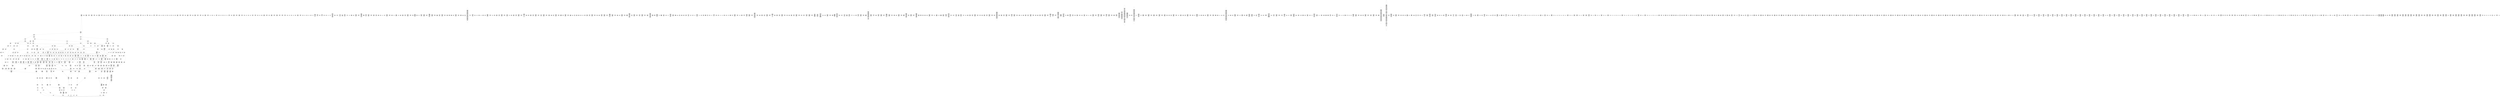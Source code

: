 /* Generated by GvGen v.1.0 (https://www.github.com/stricaud/gvgen) */

digraph G {
compound=true;
   node1 [label="[anywhere]"];
   node2 [label="# 0x0
PUSHX Data
PUSHX Data
MSTORE
PUSHX LogicData
CALLDATASIZE
LT
PUSHX Data
JUMPI
"];
   node3 [label="# 0xd
PUSHX Data
CALLDATALOAD
PUSHX BitData
SHR
PUSHX LogicData
GT
PUSHX Data
JUMPI
"];
   node4 [label="# 0x1e
PUSHX LogicData
GT
PUSHX Data
JUMPI
"];
   node5 [label="# 0x29
PUSHX LogicData
GT
PUSHX Data
JUMPI
"];
   node6 [label="# 0x34
PUSHX LogicData
GT
PUSHX Data
JUMPI
"];
   node7 [label="# 0x3f
PUSHX LogicData
EQ
PUSHX Data
JUMPI
"];
   node8 [label="# 0x4a
PUSHX LogicData
EQ
PUSHX Data
JUMPI
"];
   node9 [label="# 0x55
PUSHX LogicData
EQ
PUSHX Data
JUMPI
"];
   node10 [label="# 0x60
PUSHX LogicData
EQ
PUSHX Data
JUMPI
"];
   node11 [label="# 0x6b
PUSHX Data
JUMP
"];
   node12 [label="# 0x6f
JUMPDEST
PUSHX LogicData
EQ
PUSHX Data
JUMPI
"];
   node13 [label="# 0x7b
PUSHX LogicData
EQ
PUSHX Data
JUMPI
"];
   node14 [label="# 0x86
PUSHX LogicData
EQ
PUSHX Data
JUMPI
"];
   node15 [label="# 0x91
PUSHX Data
JUMP
"];
   node16 [label="# 0x95
JUMPDEST
PUSHX LogicData
EQ
PUSHX Data
JUMPI
"];
   node17 [label="# 0xa1
PUSHX LogicData
EQ
PUSHX Data
JUMPI
"];
   node18 [label="# 0xac
PUSHX LogicData
EQ
PUSHX Data
JUMPI
"];
   node19 [label="# 0xb7
PUSHX LogicData
EQ
PUSHX Data
JUMPI
"];
   node20 [label="# 0xc2
PUSHX LogicData
EQ
PUSHX Data
JUMPI
"];
   node21 [label="# 0xcd
PUSHX LogicData
EQ
PUSHX Data
JUMPI
"];
   node22 [label="# 0xd8
PUSHX Data
JUMP
"];
   node23 [label="# 0xdc
JUMPDEST
PUSHX LogicData
GT
PUSHX Data
JUMPI
"];
   node24 [label="# 0xe8
PUSHX LogicData
GT
PUSHX Data
JUMPI
"];
   node25 [label="# 0xf3
PUSHX LogicData
EQ
PUSHX Data
JUMPI
"];
   node26 [label="# 0xfe
PUSHX LogicData
EQ
PUSHX Data
JUMPI
"];
   node27 [label="# 0x109
PUSHX LogicData
EQ
PUSHX Data
JUMPI
"];
   node28 [label="# 0x114
PUSHX LogicData
EQ
PUSHX Data
JUMPI
"];
   node29 [label="# 0x11f
PUSHX Data
JUMP
"];
   node30 [label="# 0x123
JUMPDEST
PUSHX LogicData
EQ
PUSHX Data
JUMPI
"];
   node31 [label="# 0x12f
PUSHX LogicData
EQ
PUSHX Data
JUMPI
"];
   node32 [label="# 0x13a
PUSHX LogicData
EQ
PUSHX Data
JUMPI
"];
   node33 [label="# 0x145
PUSHX Data
JUMP
"];
   node34 [label="# 0x149
JUMPDEST
PUSHX LogicData
EQ
PUSHX Data
JUMPI
"];
   node35 [label="# 0x155
PUSHX LogicData
EQ
PUSHX Data
JUMPI
"];
   node36 [label="# 0x160
PUSHX LogicData
EQ
PUSHX Data
JUMPI
"];
   node37 [label="# 0x16b
PUSHX LogicData
EQ
PUSHX Data
JUMPI
"];
   node38 [label="# 0x176
PUSHX LogicData
EQ
PUSHX Data
JUMPI
"];
   node39 [label="# 0x181
PUSHX LogicData
EQ
PUSHX Data
JUMPI
"];
   node40 [label="# 0x18c
PUSHX Data
JUMP
"];
   node41 [label="# 0x190
JUMPDEST
PUSHX LogicData
GT
PUSHX Data
JUMPI
"];
   node42 [label="# 0x19c
PUSHX LogicData
GT
PUSHX Data
JUMPI
"];
   node43 [label="# 0x1a7
PUSHX LogicData
GT
PUSHX Data
JUMPI
"];
   node44 [label="# 0x1b2
PUSHX LogicData
EQ
PUSHX Data
JUMPI
"];
   node45 [label="# 0x1bd
PUSHX LogicData
EQ
PUSHX Data
JUMPI
"];
   node46 [label="# 0x1c8
PUSHX LogicData
EQ
PUSHX Data
JUMPI
"];
   node47 [label="# 0x1d3
PUSHX LogicData
EQ
PUSHX Data
JUMPI
"];
   node48 [label="# 0x1de
PUSHX Data
JUMP
"];
   node49 [label="# 0x1e2
JUMPDEST
PUSHX LogicData
EQ
PUSHX Data
JUMPI
"];
   node50 [label="# 0x1ee
PUSHX LogicData
EQ
PUSHX Data
JUMPI
"];
   node51 [label="# 0x1f9
PUSHX LogicData
EQ
PUSHX Data
JUMPI
"];
   node52 [label="# 0x204
PUSHX Data
JUMP
"];
   node53 [label="# 0x208
JUMPDEST
PUSHX LogicData
EQ
PUSHX Data
JUMPI
"];
   node54 [label="# 0x214
PUSHX LogicData
EQ
PUSHX Data
JUMPI
"];
   node55 [label="# 0x21f
PUSHX LogicData
EQ
PUSHX Data
JUMPI
"];
   node56 [label="# 0x22a
PUSHX LogicData
EQ
PUSHX Data
JUMPI
"];
   node57 [label="# 0x235
PUSHX LogicData
EQ
PUSHX Data
JUMPI
"];
   node58 [label="# 0x240
PUSHX LogicData
EQ
PUSHX Data
JUMPI
"];
   node59 [label="# 0x24b
PUSHX Data
JUMP
"];
   node60 [label="# 0x24f
JUMPDEST
PUSHX LogicData
GT
PUSHX Data
JUMPI
"];
   node61 [label="# 0x25b
PUSHX LogicData
EQ
PUSHX Data
JUMPI
"];
   node62 [label="# 0x266
PUSHX LogicData
EQ
PUSHX Data
JUMPI
"];
   node63 [label="# 0x271
PUSHX LogicData
EQ
PUSHX Data
JUMPI
"];
   node64 [label="# 0x27c
PUSHX LogicData
EQ
PUSHX Data
JUMPI
"];
   node65 [label="# 0x287
PUSHX LogicData
EQ
PUSHX Data
JUMPI
"];
   node66 [label="# 0x292
PUSHX LogicData
EQ
PUSHX Data
JUMPI
"];
   node67 [label="# 0x29d
PUSHX Data
JUMP
"];
   node68 [label="# 0x2a1
JUMPDEST
PUSHX LogicData
EQ
PUSHX Data
JUMPI
"];
   node69 [label="# 0x2ad
PUSHX LogicData
EQ
PUSHX Data
JUMPI
"];
   node70 [label="# 0x2b8
PUSHX LogicData
EQ
PUSHX Data
JUMPI
"];
   node71 [label="# 0x2c3
PUSHX LogicData
EQ
PUSHX Data
JUMPI
"];
   node72 [label="# 0x2ce
PUSHX LogicData
EQ
PUSHX Data
JUMPI
"];
   node73 [label="# 0x2d9
PUSHX LogicData
EQ
PUSHX Data
JUMPI
"];
   node74 [label="# 0x2e4
JUMPDEST
PUSHX Data
REVERT
"];
   node75 [label="# 0x2e9
JUMPDEST
CALLVALUE
ISZERO
PUSHX Data
JUMPI
"];
   node76 [label="# 0x2f1
PUSHX Data
REVERT
"];
   node77 [label="# 0x2f5
JUMPDEST
PUSHX Data
PUSHX ArithData
CALLDATASIZE
SUB
ADD
PUSHX Data
PUSHX Data
JUMP
"];
   node78 [label="# 0x30b
JUMPDEST
PUSHX Data
JUMP
"];
   node79 [label="# 0x310
JUMPDEST
PUSHX MemData
MLOAD
PUSHX Data
PUSHX Data
JUMP
"];
   node80 [label="# 0x31d
JUMPDEST
PUSHX MemData
MLOAD
SUB
RETURN
"];
   node81 [label="# 0x326
JUMPDEST
CALLVALUE
ISZERO
PUSHX Data
JUMPI
"];
   node82 [label="# 0x32e
PUSHX Data
REVERT
"];
   node83 [label="# 0x332
JUMPDEST
PUSHX Data
PUSHX Data
JUMP
"];
   node84 [label="# 0x33b
JUMPDEST
PUSHX MemData
MLOAD
PUSHX Data
PUSHX Data
JUMP
"];
   node85 [label="# 0x348
JUMPDEST
PUSHX MemData
MLOAD
SUB
RETURN
"];
   node86 [label="# 0x351
JUMPDEST
CALLVALUE
ISZERO
PUSHX Data
JUMPI
"];
   node87 [label="# 0x359
PUSHX Data
REVERT
"];
   node88 [label="# 0x35d
JUMPDEST
PUSHX Data
PUSHX ArithData
CALLDATASIZE
SUB
ADD
PUSHX Data
PUSHX Data
JUMP
"];
   node89 [label="# 0x373
JUMPDEST
PUSHX Data
JUMP
"];
   node90 [label="# 0x378
JUMPDEST
PUSHX MemData
MLOAD
PUSHX Data
PUSHX Data
JUMP
"];
   node91 [label="# 0x385
JUMPDEST
PUSHX MemData
MLOAD
SUB
RETURN
"];
   node92 [label="# 0x38e
JUMPDEST
CALLVALUE
ISZERO
PUSHX Data
JUMPI
"];
   node93 [label="# 0x396
PUSHX Data
REVERT
"];
   node94 [label="# 0x39a
JUMPDEST
PUSHX Data
PUSHX ArithData
CALLDATASIZE
SUB
ADD
PUSHX Data
PUSHX Data
JUMP
"];
   node95 [label="# 0x3b0
JUMPDEST
PUSHX Data
JUMP
"];
   node96 [label="# 0x3b5
JUMPDEST
STOP
"];
   node97 [label="# 0x3b7
JUMPDEST
CALLVALUE
ISZERO
PUSHX Data
JUMPI
"];
   node98 [label="# 0x3bf
PUSHX Data
REVERT
"];
   node99 [label="# 0x3c3
JUMPDEST
PUSHX Data
PUSHX ArithData
CALLDATASIZE
SUB
ADD
PUSHX Data
PUSHX Data
JUMP
"];
   node100 [label="# 0x3d9
JUMPDEST
PUSHX Data
JUMP
"];
   node101 [label="# 0x3de
JUMPDEST
PUSHX MemData
MLOAD
PUSHX Data
PUSHX Data
JUMP
"];
   node102 [label="# 0x3eb
JUMPDEST
PUSHX MemData
MLOAD
SUB
RETURN
"];
   node103 [label="# 0x3f4
JUMPDEST
CALLVALUE
ISZERO
PUSHX Data
JUMPI
"];
   node104 [label="# 0x3fc
PUSHX Data
REVERT
"];
   node105 [label="# 0x400
JUMPDEST
PUSHX Data
PUSHX ArithData
CALLDATASIZE
SUB
ADD
PUSHX Data
PUSHX Data
JUMP
"];
   node106 [label="# 0x416
JUMPDEST
PUSHX Data
JUMP
"];
   node107 [label="# 0x41b
JUMPDEST
STOP
"];
   node108 [label="# 0x41d
JUMPDEST
CALLVALUE
ISZERO
PUSHX Data
JUMPI
"];
   node109 [label="# 0x425
PUSHX Data
REVERT
"];
   node110 [label="# 0x429
JUMPDEST
PUSHX Data
PUSHX Data
JUMP
"];
   node111 [label="# 0x432
JUMPDEST
PUSHX MemData
MLOAD
PUSHX Data
PUSHX Data
JUMP
"];
   node112 [label="# 0x43f
JUMPDEST
PUSHX MemData
MLOAD
SUB
RETURN
"];
   node113 [label="# 0x448
JUMPDEST
CALLVALUE
ISZERO
PUSHX Data
JUMPI
"];
   node114 [label="# 0x450
PUSHX Data
REVERT
"];
   node115 [label="# 0x454
JUMPDEST
PUSHX Data
PUSHX ArithData
CALLDATASIZE
SUB
ADD
PUSHX Data
PUSHX Data
JUMP
"];
   node116 [label="# 0x46a
JUMPDEST
PUSHX Data
JUMP
"];
   node117 [label="# 0x46f
JUMPDEST
PUSHX MemData
MLOAD
PUSHX Data
PUSHX Data
JUMP
"];
   node118 [label="# 0x47c
JUMPDEST
PUSHX MemData
MLOAD
SUB
RETURN
"];
   node119 [label="# 0x485
JUMPDEST
CALLVALUE
ISZERO
PUSHX Data
JUMPI
"];
   node120 [label="# 0x48d
PUSHX Data
REVERT
"];
   node121 [label="# 0x491
JUMPDEST
PUSHX Data
PUSHX ArithData
CALLDATASIZE
SUB
ADD
PUSHX Data
PUSHX Data
JUMP
"];
   node122 [label="# 0x4a7
JUMPDEST
PUSHX Data
JUMP
"];
   node123 [label="# 0x4ac
JUMPDEST
STOP
"];
   node124 [label="# 0x4ae
JUMPDEST
PUSHX Data
PUSHX Data
JUMP
"];
   node125 [label="# 0x4b6
JUMPDEST
STOP
"];
   node126 [label="# 0x4b8
JUMPDEST
CALLVALUE
ISZERO
PUSHX Data
JUMPI
"];
   node127 [label="# 0x4c0
PUSHX Data
REVERT
"];
   node128 [label="# 0x4c4
JUMPDEST
PUSHX Data
PUSHX ArithData
CALLDATASIZE
SUB
ADD
PUSHX Data
PUSHX Data
JUMP
"];
   node129 [label="# 0x4da
JUMPDEST
PUSHX Data
JUMP
"];
   node130 [label="# 0x4df
JUMPDEST
PUSHX MemData
MLOAD
PUSHX Data
PUSHX Data
JUMP
"];
   node131 [label="# 0x4ec
JUMPDEST
PUSHX MemData
MLOAD
SUB
RETURN
"];
   node132 [label="# 0x4f5
JUMPDEST
CALLVALUE
ISZERO
PUSHX Data
JUMPI
"];
   node133 [label="# 0x4fd
PUSHX Data
REVERT
"];
   node134 [label="# 0x501
JUMPDEST
PUSHX Data
PUSHX ArithData
CALLDATASIZE
SUB
ADD
PUSHX Data
PUSHX Data
JUMP
"];
   node135 [label="# 0x517
JUMPDEST
PUSHX Data
JUMP
"];
   node136 [label="# 0x51c
JUMPDEST
STOP
"];
   node137 [label="# 0x51e
JUMPDEST
CALLVALUE
ISZERO
PUSHX Data
JUMPI
"];
   node138 [label="# 0x526
PUSHX Data
REVERT
"];
   node139 [label="# 0x52a
JUMPDEST
PUSHX Data
PUSHX Data
JUMP
"];
   node140 [label="# 0x533
JUMPDEST
PUSHX MemData
MLOAD
PUSHX Data
PUSHX Data
JUMP
"];
   node141 [label="# 0x540
JUMPDEST
PUSHX MemData
MLOAD
SUB
RETURN
"];
   node142 [label="# 0x549
JUMPDEST
CALLVALUE
ISZERO
PUSHX Data
JUMPI
"];
   node143 [label="# 0x551
PUSHX Data
REVERT
"];
   node144 [label="# 0x555
JUMPDEST
PUSHX Data
PUSHX ArithData
CALLDATASIZE
SUB
ADD
PUSHX Data
PUSHX Data
JUMP
"];
   node145 [label="# 0x56b
JUMPDEST
PUSHX Data
JUMP
"];
   node146 [label="# 0x570
JUMPDEST
STOP
"];
   node147 [label="# 0x572
JUMPDEST
CALLVALUE
ISZERO
PUSHX Data
JUMPI
"];
   node148 [label="# 0x57a
PUSHX Data
REVERT
"];
   node149 [label="# 0x57e
JUMPDEST
PUSHX Data
PUSHX Data
JUMP
"];
   node150 [label="# 0x587
JUMPDEST
PUSHX MemData
MLOAD
PUSHX Data
PUSHX Data
JUMP
"];
   node151 [label="# 0x594
JUMPDEST
PUSHX MemData
MLOAD
SUB
RETURN
"];
   node152 [label="# 0x59d
JUMPDEST
CALLVALUE
ISZERO
PUSHX Data
JUMPI
"];
   node153 [label="# 0x5a5
PUSHX Data
REVERT
"];
   node154 [label="# 0x5a9
JUMPDEST
PUSHX Data
PUSHX Data
JUMP
"];
   node155 [label="# 0x5b2
JUMPDEST
PUSHX MemData
MLOAD
PUSHX Data
PUSHX Data
JUMP
"];
   node156 [label="# 0x5bf
JUMPDEST
PUSHX MemData
MLOAD
SUB
RETURN
"];
   node157 [label="# 0x5c8
JUMPDEST
CALLVALUE
ISZERO
PUSHX Data
JUMPI
"];
   node158 [label="# 0x5d0
PUSHX Data
REVERT
"];
   node159 [label="# 0x5d4
JUMPDEST
PUSHX Data
PUSHX ArithData
CALLDATASIZE
SUB
ADD
PUSHX Data
PUSHX Data
JUMP
"];
   node160 [label="# 0x5ea
JUMPDEST
PUSHX Data
JUMP
"];
   node161 [label="# 0x5ef
JUMPDEST
STOP
"];
   node162 [label="# 0x5f1
JUMPDEST
CALLVALUE
ISZERO
PUSHX Data
JUMPI
"];
   node163 [label="# 0x5f9
PUSHX Data
REVERT
"];
   node164 [label="# 0x5fd
JUMPDEST
PUSHX Data
PUSHX ArithData
CALLDATASIZE
SUB
ADD
PUSHX Data
PUSHX Data
JUMP
"];
   node165 [label="# 0x613
JUMPDEST
PUSHX Data
JUMP
"];
   node166 [label="# 0x618
JUMPDEST
STOP
"];
   node167 [label="# 0x61a
JUMPDEST
PUSHX Data
PUSHX ArithData
CALLDATASIZE
SUB
ADD
PUSHX Data
PUSHX Data
JUMP
"];
   node168 [label="# 0x62f
JUMPDEST
PUSHX Data
JUMP
"];
   node169 [label="# 0x634
JUMPDEST
STOP
"];
   node170 [label="# 0x636
JUMPDEST
CALLVALUE
ISZERO
PUSHX Data
JUMPI
"];
   node171 [label="# 0x63e
PUSHX Data
REVERT
"];
   node172 [label="# 0x642
JUMPDEST
PUSHX Data
PUSHX ArithData
CALLDATASIZE
SUB
ADD
PUSHX Data
PUSHX Data
JUMP
"];
   node173 [label="# 0x658
JUMPDEST
PUSHX Data
JUMP
"];
   node174 [label="# 0x65d
JUMPDEST
STOP
"];
   node175 [label="# 0x65f
JUMPDEST
CALLVALUE
ISZERO
PUSHX Data
JUMPI
"];
   node176 [label="# 0x667
PUSHX Data
REVERT
"];
   node177 [label="# 0x66b
JUMPDEST
PUSHX Data
PUSHX ArithData
CALLDATASIZE
SUB
ADD
PUSHX Data
PUSHX Data
JUMP
"];
   node178 [label="# 0x681
JUMPDEST
PUSHX Data
JUMP
"];
   node179 [label="# 0x686
JUMPDEST
PUSHX MemData
MLOAD
PUSHX Data
PUSHX Data
JUMP
"];
   node180 [label="# 0x693
JUMPDEST
PUSHX MemData
MLOAD
SUB
RETURN
"];
   node181 [label="# 0x69c
JUMPDEST
CALLVALUE
ISZERO
PUSHX Data
JUMPI
"];
   node182 [label="# 0x6a4
PUSHX Data
REVERT
"];
   node183 [label="# 0x6a8
JUMPDEST
PUSHX Data
PUSHX Data
JUMP
"];
   node184 [label="# 0x6b1
JUMPDEST
PUSHX MemData
MLOAD
PUSHX Data
PUSHX Data
JUMP
"];
   node185 [label="# 0x6be
JUMPDEST
PUSHX MemData
MLOAD
SUB
RETURN
"];
   node186 [label="# 0x6c7
JUMPDEST
CALLVALUE
ISZERO
PUSHX Data
JUMPI
"];
   node187 [label="# 0x6cf
PUSHX Data
REVERT
"];
   node188 [label="# 0x6d3
JUMPDEST
PUSHX Data
PUSHX ArithData
CALLDATASIZE
SUB
ADD
PUSHX Data
PUSHX Data
JUMP
"];
   node189 [label="# 0x6e9
JUMPDEST
PUSHX Data
JUMP
"];
   node190 [label="# 0x6ee
JUMPDEST
PUSHX MemData
MLOAD
PUSHX Data
PUSHX Data
JUMP
"];
   node191 [label="# 0x6fb
JUMPDEST
PUSHX MemData
MLOAD
SUB
RETURN
"];
   node192 [label="# 0x704
JUMPDEST
CALLVALUE
ISZERO
PUSHX Data
JUMPI
"];
   node193 [label="# 0x70c
PUSHX Data
REVERT
"];
   node194 [label="# 0x710
JUMPDEST
PUSHX Data
PUSHX ArithData
CALLDATASIZE
SUB
ADD
PUSHX Data
PUSHX Data
JUMP
"];
   node195 [label="# 0x726
JUMPDEST
PUSHX Data
JUMP
"];
   node196 [label="# 0x72b
JUMPDEST
PUSHX MemData
MLOAD
PUSHX Data
PUSHX Data
JUMP
"];
   node197 [label="# 0x738
JUMPDEST
PUSHX MemData
MLOAD
SUB
RETURN
"];
   node198 [label="# 0x741
JUMPDEST
CALLVALUE
ISZERO
PUSHX Data
JUMPI
"];
   node199 [label="# 0x749
PUSHX Data
REVERT
"];
   node200 [label="# 0x74d
JUMPDEST
PUSHX Data
PUSHX Data
JUMP
"];
   node201 [label="# 0x756
JUMPDEST
PUSHX MemData
MLOAD
PUSHX Data
PUSHX Data
JUMP
"];
   node202 [label="# 0x763
JUMPDEST
PUSHX MemData
MLOAD
SUB
RETURN
"];
   node203 [label="# 0x76c
JUMPDEST
CALLVALUE
ISZERO
PUSHX Data
JUMPI
"];
   node204 [label="# 0x774
PUSHX Data
REVERT
"];
   node205 [label="# 0x778
JUMPDEST
PUSHX Data
PUSHX ArithData
CALLDATASIZE
SUB
ADD
PUSHX Data
PUSHX Data
JUMP
"];
   node206 [label="# 0x78e
JUMPDEST
PUSHX Data
JUMP
"];
   node207 [label="# 0x793
JUMPDEST
PUSHX MemData
MLOAD
PUSHX Data
PUSHX Data
JUMP
"];
   node208 [label="# 0x7a0
JUMPDEST
PUSHX MemData
MLOAD
SUB
RETURN
"];
   node209 [label="# 0x7a9
JUMPDEST
CALLVALUE
ISZERO
PUSHX Data
JUMPI
"];
   node210 [label="# 0x7b1
PUSHX Data
REVERT
"];
   node211 [label="# 0x7b5
JUMPDEST
PUSHX Data
PUSHX Data
JUMP
"];
   node212 [label="# 0x7be
JUMPDEST
STOP
"];
   node213 [label="# 0x7c0
JUMPDEST
CALLVALUE
ISZERO
PUSHX Data
JUMPI
"];
   node214 [label="# 0x7c8
PUSHX Data
REVERT
"];
   node215 [label="# 0x7cc
JUMPDEST
PUSHX Data
PUSHX ArithData
CALLDATASIZE
SUB
ADD
PUSHX Data
PUSHX Data
JUMP
"];
   node216 [label="# 0x7e2
JUMPDEST
PUSHX Data
JUMP
"];
   node217 [label="# 0x7e7
JUMPDEST
STOP
"];
   node218 [label="# 0x7e9
JUMPDEST
CALLVALUE
ISZERO
PUSHX Data
JUMPI
"];
   node219 [label="# 0x7f1
PUSHX Data
REVERT
"];
   node220 [label="# 0x7f5
JUMPDEST
PUSHX Data
PUSHX Data
JUMP
"];
   node221 [label="# 0x7fe
JUMPDEST
PUSHX MemData
MLOAD
PUSHX Data
PUSHX Data
JUMP
"];
   node222 [label="# 0x80b
JUMPDEST
PUSHX MemData
MLOAD
SUB
RETURN
"];
   node223 [label="# 0x814
JUMPDEST
CALLVALUE
ISZERO
PUSHX Data
JUMPI
"];
   node224 [label="# 0x81c
PUSHX Data
REVERT
"];
   node225 [label="# 0x820
JUMPDEST
PUSHX Data
PUSHX ArithData
CALLDATASIZE
SUB
ADD
PUSHX Data
PUSHX Data
JUMP
"];
   node226 [label="# 0x836
JUMPDEST
PUSHX Data
JUMP
"];
   node227 [label="# 0x83b
JUMPDEST
STOP
"];
   node228 [label="# 0x83d
JUMPDEST
CALLVALUE
ISZERO
PUSHX Data
JUMPI
"];
   node229 [label="# 0x845
PUSHX Data
REVERT
"];
   node230 [label="# 0x849
JUMPDEST
PUSHX Data
PUSHX ArithData
CALLDATASIZE
SUB
ADD
PUSHX Data
PUSHX Data
JUMP
"];
   node231 [label="# 0x85f
JUMPDEST
PUSHX Data
JUMP
"];
   node232 [label="# 0x864
JUMPDEST
STOP
"];
   node233 [label="# 0x866
JUMPDEST
CALLVALUE
ISZERO
PUSHX Data
JUMPI
"];
   node234 [label="# 0x86e
PUSHX Data
REVERT
"];
   node235 [label="# 0x872
JUMPDEST
PUSHX Data
PUSHX Data
JUMP
"];
   node236 [label="# 0x87b
JUMPDEST
STOP
"];
   node237 [label="# 0x87d
JUMPDEST
CALLVALUE
ISZERO
PUSHX Data
JUMPI
"];
   node238 [label="# 0x885
PUSHX Data
REVERT
"];
   node239 [label="# 0x889
JUMPDEST
PUSHX Data
PUSHX Data
JUMP
"];
   node240 [label="# 0x892
JUMPDEST
PUSHX MemData
MLOAD
PUSHX Data
PUSHX Data
JUMP
"];
   node241 [label="# 0x89f
JUMPDEST
PUSHX MemData
MLOAD
SUB
RETURN
"];
   node242 [label="# 0x8a8
JUMPDEST
CALLVALUE
ISZERO
PUSHX Data
JUMPI
"];
   node243 [label="# 0x8b0
PUSHX Data
REVERT
"];
   node244 [label="# 0x8b4
JUMPDEST
PUSHX Data
PUSHX ArithData
CALLDATASIZE
SUB
ADD
PUSHX Data
PUSHX Data
JUMP
"];
   node245 [label="# 0x8ca
JUMPDEST
PUSHX Data
JUMP
"];
   node246 [label="# 0x8cf
JUMPDEST
PUSHX MemData
MLOAD
PUSHX Data
PUSHX Data
JUMP
"];
   node247 [label="# 0x8dc
JUMPDEST
PUSHX MemData
MLOAD
SUB
RETURN
"];
   node248 [label="# 0x8e5
JUMPDEST
CALLVALUE
ISZERO
PUSHX Data
JUMPI
"];
   node249 [label="# 0x8ed
PUSHX Data
REVERT
"];
   node250 [label="# 0x8f1
JUMPDEST
PUSHX Data
PUSHX Data
JUMP
"];
   node251 [label="# 0x8fa
JUMPDEST
PUSHX MemData
MLOAD
PUSHX Data
PUSHX Data
JUMP
"];
   node252 [label="# 0x907
JUMPDEST
PUSHX MemData
MLOAD
SUB
RETURN
"];
   node253 [label="# 0x910
JUMPDEST
CALLVALUE
ISZERO
PUSHX Data
JUMPI
"];
   node254 [label="# 0x918
PUSHX Data
REVERT
"];
   node255 [label="# 0x91c
JUMPDEST
PUSHX Data
PUSHX ArithData
CALLDATASIZE
SUB
ADD
PUSHX Data
PUSHX Data
JUMP
"];
   node256 [label="# 0x932
JUMPDEST
PUSHX Data
JUMP
"];
   node257 [label="# 0x937
JUMPDEST
STOP
"];
   node258 [label="# 0x939
JUMPDEST
PUSHX Data
PUSHX ArithData
CALLDATASIZE
SUB
ADD
PUSHX Data
PUSHX Data
JUMP
"];
   node259 [label="# 0x94e
JUMPDEST
PUSHX Data
JUMP
"];
   node260 [label="# 0x953
JUMPDEST
STOP
"];
   node261 [label="# 0x955
JUMPDEST
CALLVALUE
ISZERO
PUSHX Data
JUMPI
"];
   node262 [label="# 0x95d
PUSHX Data
REVERT
"];
   node263 [label="# 0x961
JUMPDEST
PUSHX Data
PUSHX Data
JUMP
"];
   node264 [label="# 0x96a
JUMPDEST
PUSHX MemData
MLOAD
PUSHX Data
PUSHX Data
JUMP
"];
   node265 [label="# 0x977
JUMPDEST
PUSHX MemData
MLOAD
SUB
RETURN
"];
   node266 [label="# 0x980
JUMPDEST
CALLVALUE
ISZERO
PUSHX Data
JUMPI
"];
   node267 [label="# 0x988
PUSHX Data
REVERT
"];
   node268 [label="# 0x98c
JUMPDEST
PUSHX Data
PUSHX Data
JUMP
"];
   node269 [label="# 0x995
JUMPDEST
PUSHX MemData
MLOAD
PUSHX Data
PUSHX Data
JUMP
"];
   node270 [label="# 0x9a2
JUMPDEST
PUSHX MemData
MLOAD
SUB
RETURN
"];
   node271 [label="# 0x9ab
JUMPDEST
CALLVALUE
ISZERO
PUSHX Data
JUMPI
"];
   node272 [label="# 0x9b3
PUSHX Data
REVERT
"];
   node273 [label="# 0x9b7
JUMPDEST
PUSHX Data
PUSHX ArithData
CALLDATASIZE
SUB
ADD
PUSHX Data
PUSHX Data
JUMP
"];
   node274 [label="# 0x9cd
JUMPDEST
PUSHX Data
JUMP
"];
   node275 [label="# 0x9d2
JUMPDEST
STOP
"];
   node276 [label="# 0x9d4
JUMPDEST
CALLVALUE
ISZERO
PUSHX Data
JUMPI
"];
   node277 [label="# 0x9dc
PUSHX Data
REVERT
"];
   node278 [label="# 0x9e0
JUMPDEST
PUSHX Data
PUSHX ArithData
CALLDATASIZE
SUB
ADD
PUSHX Data
PUSHX Data
JUMP
"];
   node279 [label="# 0x9f6
JUMPDEST
PUSHX Data
JUMP
"];
   node280 [label="# 0x9fb
JUMPDEST
PUSHX MemData
MLOAD
PUSHX Data
PUSHX Data
JUMP
"];
   node281 [label="# 0xa08
JUMPDEST
PUSHX MemData
MLOAD
SUB
RETURN
"];
   node282 [label="# 0xa11
JUMPDEST
CALLVALUE
ISZERO
PUSHX Data
JUMPI
"];
   node283 [label="# 0xa19
PUSHX Data
REVERT
"];
   node284 [label="# 0xa1d
JUMPDEST
PUSHX Data
PUSHX ArithData
CALLDATASIZE
SUB
ADD
PUSHX Data
PUSHX Data
JUMP
"];
   node285 [label="# 0xa33
JUMPDEST
PUSHX Data
JUMP
"];
   node286 [label="# 0xa38
JUMPDEST
PUSHX MemData
MLOAD
PUSHX Data
PUSHX Data
JUMP
"];
   node287 [label="# 0xa45
JUMPDEST
PUSHX MemData
MLOAD
SUB
RETURN
"];
   node288 [label="# 0xa4e
JUMPDEST
CALLVALUE
ISZERO
PUSHX Data
JUMPI
"];
   node289 [label="# 0xa56
PUSHX Data
REVERT
"];
   node290 [label="# 0xa5a
JUMPDEST
PUSHX Data
PUSHX Data
JUMP
"];
   node291 [label="# 0xa63
JUMPDEST
PUSHX MemData
MLOAD
PUSHX Data
PUSHX Data
JUMP
"];
   node292 [label="# 0xa70
JUMPDEST
PUSHX MemData
MLOAD
SUB
RETURN
"];
   node293 [label="# 0xa79
JUMPDEST
CALLVALUE
ISZERO
PUSHX Data
JUMPI
"];
   node294 [label="# 0xa81
PUSHX Data
REVERT
"];
   node295 [label="# 0xa85
JUMPDEST
PUSHX Data
PUSHX Data
JUMP
"];
   node296 [label="# 0xa8e
JUMPDEST
PUSHX MemData
MLOAD
PUSHX Data
PUSHX Data
JUMP
"];
   node297 [label="# 0xa9b
JUMPDEST
PUSHX MemData
MLOAD
SUB
RETURN
"];
   node298 [label="# 0xaa4
JUMPDEST
CALLVALUE
ISZERO
PUSHX Data
JUMPI
"];
   node299 [label="# 0xaac
PUSHX Data
REVERT
"];
   node300 [label="# 0xab0
JUMPDEST
PUSHX Data
PUSHX Data
JUMP
"];
   node301 [label="# 0xab9
JUMPDEST
PUSHX MemData
MLOAD
PUSHX Data
PUSHX Data
JUMP
"];
   node302 [label="# 0xac6
JUMPDEST
PUSHX MemData
MLOAD
SUB
RETURN
"];
   node303 [label="# 0xacf
JUMPDEST
CALLVALUE
ISZERO
PUSHX Data
JUMPI
"];
   node304 [label="# 0xad7
PUSHX Data
REVERT
"];
   node305 [label="# 0xadb
JUMPDEST
PUSHX Data
PUSHX ArithData
CALLDATASIZE
SUB
ADD
PUSHX Data
PUSHX Data
JUMP
"];
   node306 [label="# 0xaf1
JUMPDEST
PUSHX Data
JUMP
"];
   node307 [label="# 0xaf6
JUMPDEST
STOP
"];
   node308 [label="# 0xaf8
JUMPDEST
CALLVALUE
ISZERO
PUSHX Data
JUMPI
"];
   node309 [label="# 0xb00
PUSHX Data
REVERT
"];
   node310 [label="# 0xb04
JUMPDEST
PUSHX Data
PUSHX ArithData
CALLDATASIZE
SUB
ADD
PUSHX Data
PUSHX Data
JUMP
"];
   node311 [label="# 0xb1a
JUMPDEST
PUSHX Data
JUMP
"];
   node312 [label="# 0xb1f
JUMPDEST
STOP
"];
   node313 [label="# 0xb21
JUMPDEST
CALLVALUE
ISZERO
PUSHX Data
JUMPI
"];
   node314 [label="# 0xb29
PUSHX Data
REVERT
"];
   node315 [label="# 0xb2d
JUMPDEST
PUSHX Data
PUSHX ArithData
CALLDATASIZE
SUB
ADD
PUSHX Data
PUSHX Data
JUMP
"];
   node316 [label="# 0xb43
JUMPDEST
PUSHX Data
JUMP
"];
   node317 [label="# 0xb48
JUMPDEST
PUSHX MemData
MLOAD
PUSHX Data
PUSHX Data
JUMP
"];
   node318 [label="# 0xb55
JUMPDEST
PUSHX MemData
MLOAD
SUB
RETURN
"];
   node319 [label="# 0xb5e
JUMPDEST
CALLVALUE
ISZERO
PUSHX Data
JUMPI
"];
   node320 [label="# 0xb66
PUSHX Data
REVERT
"];
   node321 [label="# 0xb6a
JUMPDEST
PUSHX Data
PUSHX ArithData
CALLDATASIZE
SUB
ADD
PUSHX Data
PUSHX Data
JUMP
"];
   node322 [label="# 0xb80
JUMPDEST
PUSHX Data
JUMP
"];
   node323 [label="# 0xb85
JUMPDEST
STOP
"];
   node324 [label="# 0xb87
JUMPDEST
CALLVALUE
ISZERO
PUSHX Data
JUMPI
"];
   node325 [label="# 0xb8f
PUSHX Data
REVERT
"];
   node326 [label="# 0xb93
JUMPDEST
PUSHX Data
PUSHX ArithData
CALLDATASIZE
SUB
ADD
PUSHX Data
PUSHX Data
JUMP
"];
   node327 [label="# 0xba9
JUMPDEST
PUSHX Data
JUMP
"];
   node328 [label="# 0xbae
JUMPDEST
STOP
"];
   node329 [label="# 0xbb0
JUMPDEST
CALLVALUE
ISZERO
PUSHX Data
JUMPI
"];
   node330 [label="# 0xbb8
PUSHX Data
REVERT
"];
   node331 [label="# 0xbbc
JUMPDEST
PUSHX Data
PUSHX ArithData
CALLDATASIZE
SUB
ADD
PUSHX Data
PUSHX Data
JUMP
"];
   node332 [label="# 0xbd2
JUMPDEST
PUSHX Data
JUMP
"];
   node333 [label="# 0xbd7
JUMPDEST
STOP
"];
   node334 [label="# 0xbd9
JUMPDEST
PUSHX Data
PUSHX BitData
PUSHX BitData
NOT
AND
PUSHX BitData
NOT
AND
EQ
PUSHX Data
JUMPI
"];
   node335 [label="# 0xc42
PUSHX BitData
PUSHX BitData
NOT
AND
PUSHX BitData
NOT
AND
EQ
"];
   node336 [label="# 0xca4
JUMPDEST
PUSHX Data
JUMPI
"];
   node337 [label="# 0xcaa
PUSHX BitData
PUSHX BitData
NOT
AND
PUSHX BitData
NOT
AND
EQ
"];
   node338 [label="# 0xd0c
JUMPDEST
PUSHX Data
JUMPI
"];
   node339 [label="# 0xd12
PUSHX Data
PUSHX Data
JUMP
"];
   node340 [label="# 0xd1b
JUMPDEST
"];
   node341 [label="# 0xd1c
JUMPDEST
JUMP
"];
   node342 [label="# 0xd23
JUMPDEST
PUSHX Data
PUSHX StorData
SLOAD
PUSHX Data
PUSHX Data
JUMP
"];
   node343 [label="# 0xd32
JUMPDEST
PUSHX ArithData
ADD
PUSHX ArithData
DIV
MUL
PUSHX ArithData
ADD
PUSHX MemData
MLOAD
ADD
PUSHX Data
MSTORE
MSTORE
PUSHX ArithData
ADD
SLOAD
PUSHX Data
PUSHX Data
JUMP
"];
   node344 [label="# 0xd5e
JUMPDEST
ISZERO
PUSHX Data
JUMPI
"];
   node345 [label="# 0xd65
PUSHX LogicData
LT
PUSHX Data
JUMPI
"];
   node346 [label="# 0xd6d
PUSHX ArithData
SLOAD
DIV
MUL
MSTORE
PUSHX ArithData
ADD
PUSHX Data
JUMP
"];
   node347 [label="# 0xd80
JUMPDEST
ADD
PUSHX Data
MSTORE
PUSHX Data
PUSHX Data
SHA3
"];
   node348 [label="# 0xd8e
JUMPDEST
SLOAD
MSTORE
PUSHX ArithData
ADD
PUSHX ArithData
ADD
GT
PUSHX Data
JUMPI
"];
   node349 [label="# 0xda2
SUB
PUSHX BitData
AND
ADD
"];
   node350 [label="# 0xdab
JUMPDEST
JUMP
"];
   node351 [label="# 0xdb5
JUMPDEST
PUSHX Data
PUSHX Data
PUSHX Data
JUMP
"];
   node352 [label="# 0xdc0
JUMPDEST
PUSHX Data
JUMPI
"];
   node353 [label="# 0xdc5
PUSHX MemData
MLOAD
PUSHX Data
MSTORE
PUSHX ArithData
ADD
PUSHX Data
PUSHX Data
JUMP
"];
   node354 [label="# 0xdf6
JUMPDEST
PUSHX MemData
MLOAD
SUB
REVERT
"];
   node355 [label="# 0xdff
JUMPDEST
PUSHX Data
PUSHX ArithData
MSTORE
PUSHX ArithData
ADD
MSTORE
PUSHX ArithData
ADD
PUSHX Data
SHA3
PUSHX ArithData
SLOAD
PUSHX ArithData
EXP
DIV
PUSHX BitData
AND
JUMP
"];
   node356 [label="# 0xe3a
JUMPDEST
PUSHX Data
PUSHX Data
PUSHX Data
JUMP
"];
   node357 [label="# 0xe45
JUMPDEST
PUSHX BitData
AND
PUSHX BitData
AND
EQ
ISZERO
PUSHX Data
JUMPI
"];
   node358 [label="# 0xe7c
PUSHX MemData
MLOAD
PUSHX Data
MSTORE
PUSHX ArithData
ADD
PUSHX Data
PUSHX Data
JUMP
"];
   node359 [label="# 0xead
JUMPDEST
PUSHX MemData
MLOAD
SUB
REVERT
"];
   node360 [label="# 0xeb6
JUMPDEST
PUSHX BitData
AND
PUSHX Data
PUSHX Data
JUMP
"];
   node361 [label="# 0xed5
JUMPDEST
PUSHX BitData
AND
EQ
PUSHX Data
JUMPI
"];
   node362 [label="# 0xef2
PUSHX Data
PUSHX Data
PUSHX Data
JUMP
"];
   node363 [label="# 0xefe
JUMPDEST
PUSHX Data
JUMP
"];
   node364 [label="# 0xf03
JUMPDEST
"];
   node365 [label="# 0xf04
JUMPDEST
PUSHX Data
JUMPI
"];
   node366 [label="# 0xf09
PUSHX MemData
MLOAD
PUSHX Data
MSTORE
PUSHX ArithData
ADD
PUSHX Data
PUSHX Data
JUMP
"];
   node367 [label="# 0xf3a
JUMPDEST
PUSHX MemData
MLOAD
SUB
REVERT
"];
   node368 [label="# 0xf43
JUMPDEST
PUSHX Data
PUSHX Data
JUMP
"];
   node369 [label="# 0xf4e
JUMPDEST
JUMP
"];
   node370 [label="# 0xf53
JUMPDEST
PUSHX Data
PUSHX Data
PUSHX StorData
SLOAD
PUSHX Data
JUMP
"];
   node371 [label="# 0xf62
JUMPDEST
JUMP
"];
   node372 [label="# 0xf6a
JUMPDEST
PUSHX Data
PUSHX Data
JUMP
"];
   node373 [label="# 0xf72
JUMPDEST
PUSHX BitData
AND
PUSHX Data
PUSHX Data
JUMP
"];
   node374 [label="# 0xf90
JUMPDEST
PUSHX BitData
AND
EQ
PUSHX Data
JUMPI
"];
   node375 [label="# 0xfac
PUSHX MemData
MLOAD
PUSHX Data
MSTORE
PUSHX ArithData
ADD
PUSHX Data
PUSHX Data
JUMP
"];
   node376 [label="# 0xfdd
JUMPDEST
PUSHX MemData
MLOAD
SUB
REVERT
"];
   node377 [label="# 0xfe6
JUMPDEST
PUSHX Data
SSTORE
JUMP
"];
   node378 [label="# 0xff0
JUMPDEST
PUSHX StorData
SLOAD
JUMP
"];
   node379 [label="# 0xff9
JUMPDEST
PUSHX Data
PUSHX Data
MSTORE
PUSHX Data
MSTORE
PUSHX Data
PUSHX Data
SHA3
PUSHX Data
SLOAD
JUMP
"];
   node380 [label="# 0x1011
JUMPDEST
PUSHX Data
PUSHX Data
JUMP
"];
   node381 [label="# 0x101c
JUMPDEST
JUMP
"];
   node382 [label="# 0x1021
JUMPDEST
PUSHX Data
PUSHX Data
JUMP
"];
   node383 [label="# 0x1029
JUMPDEST
PUSHX LogicData
PUSHX StorData
SLOAD
EQ
ISZERO
PUSHX Data
JUMPI
"];
   node384 [label="# 0x1035
PUSHX MemData
MLOAD
PUSHX Data
MSTORE
PUSHX ArithData
ADD
PUSHX Data
PUSHX Data
JUMP
"];
   node385 [label="# 0x1066
JUMPDEST
PUSHX MemData
MLOAD
SUB
REVERT
"];
   node386 [label="# 0x106f
JUMPDEST
PUSHX Data
PUSHX Data
SSTORE
PUSHX StorData
PUSHX ArithData
SLOAD
PUSHX ArithData
EXP
DIV
PUSHX BitData
AND
ISZERO
PUSHX Data
JUMPI
"];
   node387 [label="# 0x108d
PUSHX MemData
MLOAD
PUSHX Data
MSTORE
PUSHX ArithData
ADD
PUSHX Data
PUSHX Data
JUMP
"];
   node388 [label="# 0x10be
JUMPDEST
PUSHX MemData
MLOAD
SUB
REVERT
"];
   node389 [label="# 0x10c7
JUMPDEST
PUSHX Data
PUSHX Data
CALLVALUE
PUSHX Data
JUMP
"];
   node390 [label="# 0x10d2
JUMPDEST
PUSHX StorData
SLOAD
GT
ISZERO
PUSHX Data
JUMPI
"];
   node391 [label="# 0x10df
PUSHX MemData
MLOAD
PUSHX Data
MSTORE
PUSHX ArithData
ADD
PUSHX Data
PUSHX Data
JUMP
"];
   node392 [label="# 0x1110
JUMPDEST
PUSHX MemData
MLOAD
SUB
REVERT
"];
   node393 [label="# 0x1119
JUMPDEST
PUSHX Data
CALLER
PUSHX Data
JUMP
"];
   node394 [label="# 0x1123
JUMPDEST
PUSHX Data
PUSHX Data
SSTORE
JUMP
"];
   node395 [label="# 0x112e
JUMPDEST
PUSHX Data
PUSHX Data
PUSHX Data
JUMP
"];
   node396 [label="# 0x1139
JUMPDEST
LT
PUSHX Data
JUMPI
"];
   node397 [label="# 0x1140
PUSHX MemData
MLOAD
PUSHX Data
MSTORE
PUSHX ArithData
ADD
PUSHX Data
PUSHX Data
JUMP
"];
   node398 [label="# 0x1171
JUMPDEST
PUSHX MemData
MLOAD
SUB
REVERT
"];
   node399 [label="# 0x117a
JUMPDEST
PUSHX Data
PUSHX Data
PUSHX Data
JUMP
"];
   node400 [label="# 0x1184
JUMPDEST
PUSHX Data
PUSHX Data
"];
   node401 [label="# 0x118c
JUMPDEST
LT
ISZERO
PUSHX Data
JUMPI
"];
   node402 [label="# 0x1195
PUSHX Data
PUSHX Data
PUSHX ArithData
MSTORE
PUSHX ArithData
ADD
MSTORE
PUSHX ArithData
ADD
PUSHX Data
SHA3
PUSHX MemData
MLOAD
PUSHX ArithData
ADD
PUSHX Data
MSTORE
PUSHX ArithData
ADD
PUSHX ArithData
SLOAD
PUSHX ArithData
EXP
DIV
PUSHX BitData
AND
PUSHX BitData
AND
PUSHX BitData
AND
MSTORE
PUSHX ArithData
ADD
PUSHX ArithData
ADD
PUSHX ArithData
SLOAD
PUSHX ArithData
EXP
DIV
PUSHX BitData
AND
PUSHX BitData
AND
PUSHX BitData
AND
MSTORE
PUSHX BitData
PUSHX BitData
AND
PUSHX ArithData
ADD
MLOAD
PUSHX BitData
AND
EQ
PUSHX Data
JUMPI
"];
   node403 [label="# 0x1277
PUSHX ArithData
ADD
MLOAD
"];
   node404 [label="# 0x127e
JUMPDEST
PUSHX BitData
AND
PUSHX BitData
AND
EQ
ISZERO
PUSHX Data
JUMPI
"];
   node405 [label="# 0x12b3
EQ
ISZERO
PUSHX Data
JUMPI
"];
   node406 [label="# 0x12bb
PUSHX Data
JUMP
"];
   node407 [label="# 0x12c7
JUMPDEST
PUSHX Data
PUSHX Data
JUMP
"];
   node408 [label="# 0x12d2
JUMPDEST
"];
   node409 [label="# 0x12d6
JUMPDEST
PUSHX Data
PUSHX Data
JUMP
"];
   node410 [label="# 0x12e2
JUMPDEST
PUSHX Data
JUMP
"];
   node411 [label="# 0x12ea
JUMPDEST
PUSHX MemData
MLOAD
PUSHX Data
MSTORE
PUSHX ArithData
ADD
PUSHX Data
PUSHX Data
JUMP
"];
   node412 [label="# 0x131d
JUMPDEST
PUSHX MemData
MLOAD
SUB
REVERT
"];
   node413 [label="# 0x1326
JUMPDEST
JUMP
"];
   node414 [label="# 0x132c
JUMPDEST
PUSHX Data
PUSHX Data
JUMP
"];
   node415 [label="# 0x1334
JUMPDEST
PUSHX BitData
AND
PUSHX Data
PUSHX Data
JUMP
"];
   node416 [label="# 0x1352
JUMPDEST
PUSHX BitData
AND
EQ
PUSHX Data
JUMPI
"];
   node417 [label="# 0x136e
PUSHX MemData
MLOAD
PUSHX Data
MSTORE
PUSHX ArithData
ADD
PUSHX Data
PUSHX Data
JUMP
"];
   node418 [label="# 0x139f
JUMPDEST
PUSHX MemData
MLOAD
SUB
REVERT
"];
   node419 [label="# 0x13a8
JUMPDEST
PUSHX Data
MLOAD
PUSHX ArithData
ADD
PUSHX Data
PUSHX Data
JUMP
"];
   node420 [label="# 0x13be
JUMPDEST
JUMP
"];
   node421 [label="# 0x13c2
JUMPDEST
PUSHX StorData
SLOAD
JUMP
"];
   node422 [label="# 0x13c8
JUMPDEST
PUSHX Data
PUSHX Data
JUMP
"];
   node423 [label="# 0x13d0
JUMPDEST
PUSHX BitData
AND
PUSHX Data
PUSHX Data
JUMP
"];
   node424 [label="# 0x13ee
JUMPDEST
PUSHX BitData
AND
EQ
PUSHX Data
JUMPI
"];
   node425 [label="# 0x140a
PUSHX MemData
MLOAD
PUSHX Data
MSTORE
PUSHX ArithData
ADD
PUSHX Data
PUSHX Data
JUMP
"];
   node426 [label="# 0x143b
JUMPDEST
PUSHX MemData
MLOAD
SUB
REVERT
"];
   node427 [label="# 0x1444
JUMPDEST
PUSHX StorData
PUSHX ArithData
PUSHX ArithData
EXP
SLOAD
PUSHX ArithData
MUL
NOT
AND
ISZERO
ISZERO
MUL
OR
SSTORE
JUMP
"];
   node428 [label="# 0x1461
JUMPDEST
PUSHX StorData
PUSHX ArithData
SLOAD
PUSHX ArithData
EXP
DIV
PUSHX BitData
AND
JUMP
"];
   node429 [label="# 0x1474
JUMPDEST
PUSHX StorData
SLOAD
JUMP
"];
   node430 [label="# 0x147a
JUMPDEST
PUSHX Data
PUSHX Data
JUMP
"];
   node431 [label="# 0x1482
JUMPDEST
PUSHX Data
PUSHX Data
JUMP
"];
   node432 [label="# 0x148a
JUMPDEST
PUSHX BitData
AND
PUSHX Data
PUSHX Data
JUMP
"];
   node433 [label="# 0x14a8
JUMPDEST
PUSHX BitData
AND
EQ
PUSHX Data
JUMPI
"];
   node434 [label="# 0x14c4
PUSHX MemData
MLOAD
PUSHX Data
MSTORE
PUSHX ArithData
ADD
PUSHX Data
PUSHX Data
JUMP
"];
   node435 [label="# 0x14f5
JUMPDEST
PUSHX MemData
MLOAD
SUB
REVERT
"];
   node436 [label="# 0x14fe
JUMPDEST
PUSHX StorData
SLOAD
GT
ISZERO
PUSHX Data
JUMPI
"];
   node437 [label="# 0x1509
PUSHX MemData
MLOAD
PUSHX Data
MSTORE
PUSHX ArithData
ADD
PUSHX Data
PUSHX Data
JUMP
"];
   node438 [label="# 0x153a
JUMPDEST
PUSHX MemData
MLOAD
SUB
REVERT
"];
   node439 [label="# 0x1543
JUMPDEST
PUSHX StorData
SLOAD
PUSHX Data
PUSHX Data
JUMP
"];
   node440 [label="# 0x154f
JUMPDEST
PUSHX Data
PUSHX Data
JUMP
"];
   node441 [label="# 0x1559
JUMPDEST
GT
ISZERO
PUSHX Data
JUMPI
"];
   node442 [label="# 0x1560
PUSHX MemData
MLOAD
PUSHX Data
MSTORE
PUSHX ArithData
ADD
PUSHX Data
PUSHX Data
JUMP
"];
   node443 [label="# 0x1591
JUMPDEST
PUSHX MemData
MLOAD
SUB
REVERT
"];
   node444 [label="# 0x159a
JUMPDEST
PUSHX Data
PUSHX Data
PUSHX Data
PUSHX Data
JUMP
"];
   node445 [label="# 0x15c8
JUMPDEST
EQ
PUSHX Data
JUMPI
"];
   node446 [label="# 0x15ce
PUSHX MemData
MLOAD
PUSHX Data
MSTORE
PUSHX ArithData
ADD
PUSHX Data
PUSHX Data
JUMP
"];
   node447 [label="# 0x15ff
JUMPDEST
PUSHX MemData
MLOAD
SUB
REVERT
"];
   node448 [label="# 0x1608
JUMPDEST
PUSHX Data
PUSHX Data
PUSHX Data
PUSHX Data
JUMP
"];
   node449 [label="# 0x1636
JUMPDEST
PUSHX Data
"];
   node450 [label="# 0x163b
JUMPDEST
LT
ISZERO
PUSHX Data
JUMPI
"];
   node451 [label="# 0x1644
PUSHX Data
CALLER
PUSHX Data
PUSHX Data
JUMP
"];
   node452 [label="# 0x166d
JUMPDEST
PUSHX Data
PUSHX Data
JUMP
"];
   node453 [label="# 0x1678
JUMPDEST
PUSHX Data
JUMP
"];
   node454 [label="# 0x1680
JUMPDEST
JUMP
"];
   node455 [label="# 0x1685
JUMPDEST
PUSHX Data
PUSHX Data
JUMP
"];
   node456 [label="# 0x168d
JUMPDEST
PUSHX BitData
AND
PUSHX Data
PUSHX Data
JUMP
"];
   node457 [label="# 0x16ab
JUMPDEST
PUSHX BitData
AND
EQ
PUSHX Data
JUMPI
"];
   node458 [label="# 0x16c7
PUSHX MemData
MLOAD
PUSHX Data
MSTORE
PUSHX ArithData
ADD
PUSHX Data
PUSHX Data
JUMP
"];
   node459 [label="# 0x16f8
JUMPDEST
PUSHX MemData
MLOAD
SUB
REVERT
"];
   node460 [label="# 0x1701
JUMPDEST
PUSHX Data
SSTORE
JUMP
"];
   node461 [label="# 0x170b
JUMPDEST
PUSHX Data
PUSHX Data
JUMP
"];
   node462 [label="# 0x1713
JUMPDEST
PUSHX LogicData
PUSHX StorData
SLOAD
EQ
ISZERO
PUSHX Data
JUMPI
"];
   node463 [label="# 0x171f
PUSHX MemData
MLOAD
PUSHX Data
MSTORE
PUSHX ArithData
ADD
PUSHX Data
PUSHX Data
JUMP
"];
   node464 [label="# 0x1750
JUMPDEST
PUSHX MemData
MLOAD
SUB
REVERT
"];
   node465 [label="# 0x1759
JUMPDEST
PUSHX Data
PUSHX Data
SSTORE
PUSHX StorData
PUSHX ArithData
SLOAD
PUSHX ArithData
EXP
DIV
PUSHX BitData
AND
ISZERO
PUSHX Data
JUMPI
"];
   node466 [label="# 0x1777
PUSHX MemData
MLOAD
PUSHX Data
MSTORE
PUSHX ArithData
ADD
PUSHX Data
PUSHX Data
JUMP
"];
   node467 [label="# 0x17a8
JUMPDEST
PUSHX MemData
MLOAD
SUB
REVERT
"];
   node468 [label="# 0x17b1
JUMPDEST
PUSHX Data
CALLER
PUSHX Data
JUMP
"];
   node469 [label="# 0x17bb
JUMPDEST
PUSHX Data
JUMPI
"];
   node470 [label="# 0x17c0
PUSHX MemData
MLOAD
PUSHX Data
MSTORE
PUSHX ArithData
ADD
PUSHX Data
PUSHX Data
JUMP
"];
   node471 [label="# 0x17f1
JUMPDEST
PUSHX MemData
MLOAD
SUB
REVERT
"];
   node472 [label="# 0x17fa
JUMPDEST
PUSHX Data
PUSHX Data
CALLVALUE
PUSHX Data
JUMP
"];
   node473 [label="# 0x1805
JUMPDEST
PUSHX StorData
SLOAD
PUSHX Data
PUSHX ArithData
CALLER
PUSHX BitData
AND
PUSHX BitData
AND
MSTORE
PUSHX ArithData
ADD
MSTORE
PUSHX ArithData
ADD
PUSHX Data
SHA3
SLOAD
PUSHX Data
PUSHX Data
JUMP
"];
   node474 [label="# 0x1855
JUMPDEST
GT
ISZERO
PUSHX Data
JUMPI
"];
   node475 [label="# 0x185c
PUSHX MemData
MLOAD
PUSHX Data
MSTORE
PUSHX ArithData
ADD
PUSHX Data
PUSHX Data
JUMP
"];
   node476 [label="# 0x188d
JUMPDEST
PUSHX MemData
MLOAD
SUB
REVERT
"];
   node477 [label="# 0x1896
JUMPDEST
PUSHX StorData
SLOAD
LT
ISZERO
PUSHX Data
JUMPI
"];
   node478 [label="# 0x18a1
PUSHX MemData
MLOAD
PUSHX Data
MSTORE
PUSHX ArithData
ADD
PUSHX Data
PUSHX Data
JUMP
"];
   node479 [label="# 0x18d2
JUMPDEST
PUSHX MemData
MLOAD
SUB
REVERT
"];
   node480 [label="# 0x18db
JUMPDEST
PUSHX StorData
SLOAD
PUSHX Data
PUSHX Data
JUMP
"];
   node481 [label="# 0x18e9
JUMPDEST
PUSHX Data
SSTORE
PUSHX Data
PUSHX ArithData
CALLER
PUSHX BitData
AND
PUSHX BitData
AND
MSTORE
PUSHX ArithData
ADD
MSTORE
PUSHX ArithData
ADD
PUSHX Data
SHA3
PUSHX Data
SLOAD
PUSHX Data
PUSHX Data
JUMP
"];
   node482 [label="# 0x193e
JUMPDEST
SSTORE
PUSHX Data
CALLER
PUSHX Data
JUMP
"];
   node483 [label="# 0x194f
JUMPDEST
PUSHX Data
PUSHX Data
SSTORE
JUMP
"];
   node484 [label="# 0x195b
JUMPDEST
PUSHX Data
PUSHX MemData
MLOAD
PUSHX ArithData
ADD
PUSHX Data
MSTORE
PUSHX Data
MSTORE
PUSHX Data
JUMP
"];
   node485 [label="# 0x1976
JUMPDEST
JUMP
"];
   node486 [label="# 0x197b
JUMPDEST
PUSHX Data
PUSHX Data
PUSHX Data
PUSHX Data
JUMP
"];
   node487 [label="# 0x1988
JUMPDEST
PUSHX Data
PUSHX LogicData
GT
ISZERO
PUSHX Data
JUMPI
"];
   node488 [label="# 0x199e
PUSHX Data
PUSHX Data
JUMP
"];
   node489 [label="# 0x19a5
JUMPDEST
"];
   node490 [label="# 0x19a6
JUMPDEST
PUSHX MemData
MLOAD
MSTORE
PUSHX ArithData
MUL
PUSHX ArithData
ADD
ADD
PUSHX Data
MSTORE
ISZERO
PUSHX Data
JUMPI
"];
   node491 [label="# 0x19c0
PUSHX ArithData
ADD
PUSHX ArithData
MUL
CALLDATASIZE
CALLDATACOPY
ADD
"];
   node492 [label="# 0x19d4
JUMPDEST
PUSHX Data
PUSHX Data
PUSHX Data
JUMP
"];
   node493 [label="# 0x19e2
JUMPDEST
PUSHX Data
"];
   node494 [label="# 0x19e7
JUMPDEST
LT
ISZERO
PUSHX Data
JUMPI
"];
   node495 [label="# 0x19f0
PUSHX Data
PUSHX Data
PUSHX Data
JUMP
"];
   node496 [label="# 0x19fa
JUMPDEST
ISZERO
PUSHX Data
JUMPI
"];
   node497 [label="# 0x1a03
PUSHX BitData
AND
PUSHX Data
PUSHX Data
JUMP
"];
   node498 [label="# 0x1a22
JUMPDEST
PUSHX BitData
AND
EQ
ISZERO
PUSHX Data
JUMPI
"];
   node499 [label="# 0x1a3f
MLOAD
LT
PUSHX Data
JUMPI
"];
   node500 [label="# 0x1a4a
PUSHX Data
PUSHX Data
JUMP
"];
   node501 [label="# 0x1a51
JUMPDEST
"];
   node502 [label="# 0x1a52
JUMPDEST
PUSHX ArithData
MUL
PUSHX ArithData
ADD
ADD
MSTORE
PUSHX Data
PUSHX Data
JUMP
"];
   node503 [label="# 0x1a69
JUMPDEST
"];
   node504 [label="# 0x1a6d
JUMPDEST
PUSHX Data
JUMP
"];
   node505 [label="# 0x1a72
JUMPDEST
ISZERO
ISZERO
PUSHX Data
JUMPI
"];
   node506 [label="# 0x1a7b
PUSHX Data
PUSHX Data
PUSHX Data
PUSHX Data
JUMP
"];
   node507 [label="# 0x1a8b
JUMPDEST
MLOAD
LT
PUSHX Data
JUMPI
"];
   node508 [label="# 0x1a94
PUSHX Data
PUSHX Data
JUMP
"];
   node509 [label="# 0x1a9b
JUMPDEST
"];
   node510 [label="# 0x1a9c
JUMPDEST
PUSHX ArithData
MUL
PUSHX ArithData
ADD
ADD
MLOAD
EQ
"];
   node511 [label="# 0x1aa6
JUMPDEST
ISZERO
PUSHX Data
JUMPI
"];
   node512 [label="# 0x1aac
PUSHX Data
PUSHX Data
JUMP
"];
   node513 [label="# 0x1ab6
JUMPDEST
"];
   node514 [label="# 0x1aba
JUMPDEST
"];
   node515 [label="# 0x1abb
JUMPDEST
PUSHX Data
PUSHX Data
JUMP
"];
   node516 [label="# 0x1ac7
JUMPDEST
PUSHX Data
JUMP
"];
   node517 [label="# 0x1acf
JUMPDEST
JUMP
"];
   node518 [label="# 0x1adc
JUMPDEST
PUSHX StorData
SLOAD
JUMP
"];
   node519 [label="# 0x1ae2
JUMPDEST
PUSHX Data
PUSHX Data
PUSHX Data
JUMP
"];
   node520 [label="# 0x1aec
JUMPDEST
LT
PUSHX Data
JUMPI
"];
   node521 [label="# 0x1af3
PUSHX MemData
MLOAD
PUSHX Data
MSTORE
PUSHX ArithData
ADD
PUSHX Data
PUSHX Data
JUMP
"];
   node522 [label="# 0x1b24
JUMPDEST
PUSHX MemData
MLOAD
SUB
REVERT
"];
   node523 [label="# 0x1b2d
JUMPDEST
JUMP
"];
   node524 [label="# 0x1b35
JUMPDEST
PUSHX Data
PUSHX Data
PUSHX Data
JUMP
"];
   node525 [label="# 0x1b40
JUMPDEST
PUSHX ArithData
ADD
MLOAD
JUMP
"];
   node526 [label="# 0x1b4b
JUMPDEST
PUSHX StorData
SLOAD
JUMP
"];
   node527 [label="# 0x1b51
JUMPDEST
PUSHX BitData
PUSHX BitData
AND
PUSHX BitData
AND
EQ
ISZERO
PUSHX Data
JUMPI
"];
   node528 [label="# 0x1b88
PUSHX MemData
MLOAD
PUSHX Data
MSTORE
PUSHX ArithData
ADD
PUSHX Data
PUSHX Data
JUMP
"];
   node529 [label="# 0x1bb9
JUMPDEST
PUSHX MemData
MLOAD
SUB
REVERT
"];
   node530 [label="# 0x1bc2
JUMPDEST
PUSHX Data
PUSHX ArithData
PUSHX BitData
AND
PUSHX BitData
AND
MSTORE
PUSHX ArithData
ADD
MSTORE
PUSHX ArithData
ADD
PUSHX Data
SHA3
PUSHX ArithData
ADD
PUSHX ArithData
SLOAD
PUSHX ArithData
EXP
DIV
PUSHX BitData
AND
PUSHX BitData
AND
JUMP
"];
   node531 [label="# 0x1c3a
JUMPDEST
PUSHX Data
PUSHX Data
JUMP
"];
   node532 [label="# 0x1c42
JUMPDEST
PUSHX BitData
AND
PUSHX Data
PUSHX Data
JUMP
"];
   node533 [label="# 0x1c60
JUMPDEST
PUSHX BitData
AND
EQ
PUSHX Data
JUMPI
"];
   node534 [label="# 0x1c7c
PUSHX MemData
MLOAD
PUSHX Data
MSTORE
PUSHX ArithData
ADD
PUSHX Data
PUSHX Data
JUMP
"];
   node535 [label="# 0x1cad
JUMPDEST
PUSHX MemData
MLOAD
SUB
REVERT
"];
   node536 [label="# 0x1cb6
JUMPDEST
PUSHX Data
PUSHX Data
PUSHX Data
JUMP
"];
   node537 [label="# 0x1cc0
JUMPDEST
JUMP
"];
   node538 [label="# 0x1cc2
JUMPDEST
PUSHX Data
PUSHX Data
JUMP
"];
   node539 [label="# 0x1cca
JUMPDEST
PUSHX BitData
AND
PUSHX Data
PUSHX Data
JUMP
"];
   node540 [label="# 0x1ce8
JUMPDEST
PUSHX BitData
AND
EQ
PUSHX Data
JUMPI
"];
   node541 [label="# 0x1d04
PUSHX MemData
MLOAD
PUSHX Data
MSTORE
PUSHX ArithData
ADD
PUSHX Data
PUSHX Data
JUMP
"];
   node542 [label="# 0x1d35
JUMPDEST
PUSHX MemData
MLOAD
SUB
REVERT
"];
   node543 [label="# 0x1d3e
JUMPDEST
PUSHX StorData
PUSHX ArithData
PUSHX ArithData
EXP
SLOAD
PUSHX ArithData
MUL
NOT
AND
ISZERO
ISZERO
MUL
OR
SSTORE
JUMP
"];
   node544 [label="# 0x1d5b
JUMPDEST
PUSHX StorData
SLOAD
JUMP
"];
   node545 [label="# 0x1d61
JUMPDEST
PUSHX Data
PUSHX Data
JUMP
"];
   node546 [label="# 0x1d69
JUMPDEST
PUSHX BitData
AND
PUSHX Data
PUSHX Data
JUMP
"];
   node547 [label="# 0x1d87
JUMPDEST
PUSHX BitData
AND
EQ
PUSHX Data
JUMPI
"];
   node548 [label="# 0x1da3
PUSHX MemData
MLOAD
PUSHX Data
MSTORE
PUSHX ArithData
ADD
PUSHX Data
PUSHX Data
JUMP
"];
   node549 [label="# 0x1dd4
JUMPDEST
PUSHX MemData
MLOAD
SUB
REVERT
"];
   node550 [label="# 0x1ddd
JUMPDEST
PUSHX Data
SSTORE
JUMP
"];
   node551 [label="# 0x1de7
JUMPDEST
PUSHX Data
PUSHX Data
JUMP
"];
   node552 [label="# 0x1def
JUMPDEST
PUSHX BitData
AND
PUSHX Data
PUSHX Data
JUMP
"];
   node553 [label="# 0x1e0d
JUMPDEST
PUSHX BitData
AND
EQ
PUSHX Data
JUMPI
"];
   node554 [label="# 0x1e29
PUSHX MemData
MLOAD
PUSHX Data
MSTORE
PUSHX ArithData
ADD
PUSHX Data
PUSHX Data
JUMP
"];
   node555 [label="# 0x1e5a
JUMPDEST
PUSHX MemData
MLOAD
SUB
REVERT
"];
   node556 [label="# 0x1e63
JUMPDEST
PUSHX Data
SSTORE
JUMP
"];
   node557 [label="# 0x1e6d
JUMPDEST
PUSHX Data
PUSHX Data
JUMP
"];
   node558 [label="# 0x1e75
JUMPDEST
PUSHX BitData
AND
PUSHX Data
PUSHX Data
JUMP
"];
   node559 [label="# 0x1e93
JUMPDEST
PUSHX BitData
AND
EQ
PUSHX Data
JUMPI
"];
   node560 [label="# 0x1eaf
PUSHX MemData
MLOAD
PUSHX Data
MSTORE
PUSHX ArithData
ADD
PUSHX Data
PUSHX Data
JUMP
"];
   node561 [label="# 0x1ee0
JUMPDEST
PUSHX MemData
MLOAD
SUB
REVERT
"];
   node562 [label="# 0x1ee9
JUMPDEST
PUSHX Data
PUSHX Data
JUMP
"];
   node563 [label="# 0x1ef1
JUMPDEST
PUSHX LogicData
PUSHX StorData
SLOAD
EQ
ISZERO
PUSHX Data
JUMPI
"];
   node564 [label="# 0x1efd
PUSHX MemData
MLOAD
PUSHX Data
MSTORE
PUSHX ArithData
ADD
PUSHX Data
PUSHX Data
JUMP
"];
   node565 [label="# 0x1f2e
JUMPDEST
PUSHX MemData
MLOAD
SUB
REVERT
"];
   node566 [label="# 0x1f37
JUMPDEST
PUSHX Data
PUSHX Data
SSTORE
PUSHX Data
CALLER
PUSHX BitData
AND
SELFBALANCE
PUSHX MemData
MLOAD
PUSHX Data
PUSHX Data
JUMP
"];
   node567 [label="# 0x1f65
JUMPDEST
PUSHX Data
PUSHX MemData
MLOAD
SUB
GAS
CALL
RETURNDATASIZE
PUSHX LogicData
EQ
PUSHX Data
JUMPI
"];
   node568 [label="# 0x1f81
PUSHX MemData
MLOAD
PUSHX BitData
NOT
PUSHX ArithData
RETURNDATASIZE
ADD
AND
ADD
PUSHX Data
MSTORE
RETURNDATASIZE
MSTORE
RETURNDATASIZE
PUSHX Data
PUSHX ArithData
ADD
RETURNDATACOPY
PUSHX Data
JUMP
"];
   node569 [label="# 0x1fa2
JUMPDEST
PUSHX Data
"];
   node570 [label="# 0x1fa7
JUMPDEST
PUSHX Data
JUMPI
"];
   node571 [label="# 0x1fb1
PUSHX MemData
MLOAD
PUSHX Data
MSTORE
PUSHX ArithData
ADD
PUSHX Data
PUSHX Data
JUMP
"];
   node572 [label="# 0x1fe2
JUMPDEST
PUSHX MemData
MLOAD
SUB
REVERT
"];
   node573 [label="# 0x1feb
JUMPDEST
PUSHX Data
PUSHX Data
SSTORE
JUMP
"];
   node574 [label="# 0x1ff6
JUMPDEST
PUSHX Data
PUSHX StorData
PUSHX ArithData
SLOAD
PUSHX ArithData
EXP
DIV
PUSHX BitData
AND
JUMP
"];
   node575 [label="# 0x2020
JUMPDEST
PUSHX Data
PUSHX Data
MSTORE
PUSHX Data
MSTORE
PUSHX Data
PUSHX Data
SHA3
PUSHX Data
SLOAD
JUMP
"];
   node576 [label="# 0x2038
JUMPDEST
PUSHX Data
PUSHX StorData
SLOAD
PUSHX Data
PUSHX Data
JUMP
"];
   node577 [label="# 0x2047
JUMPDEST
PUSHX ArithData
ADD
PUSHX ArithData
DIV
MUL
PUSHX ArithData
ADD
PUSHX MemData
MLOAD
ADD
PUSHX Data
MSTORE
MSTORE
PUSHX ArithData
ADD
SLOAD
PUSHX Data
PUSHX Data
JUMP
"];
   node578 [label="# 0x2073
JUMPDEST
ISZERO
PUSHX Data
JUMPI
"];
   node579 [label="# 0x207a
PUSHX LogicData
LT
PUSHX Data
JUMPI
"];
   node580 [label="# 0x2082
PUSHX ArithData
SLOAD
DIV
MUL
MSTORE
PUSHX ArithData
ADD
PUSHX Data
JUMP
"];
   node581 [label="# 0x2095
JUMPDEST
ADD
PUSHX Data
MSTORE
PUSHX Data
PUSHX Data
SHA3
"];
   node582 [label="# 0x20a3
JUMPDEST
SLOAD
MSTORE
PUSHX ArithData
ADD
PUSHX ArithData
ADD
GT
PUSHX Data
JUMPI
"];
   node583 [label="# 0x20b7
SUB
PUSHX BitData
AND
ADD
"];
   node584 [label="# 0x20c0
JUMPDEST
JUMP
"];
   node585 [label="# 0x20ca
JUMPDEST
PUSHX Data
PUSHX Data
JUMP
"];
   node586 [label="# 0x20d2
JUMPDEST
PUSHX BitData
AND
PUSHX BitData
AND
EQ
ISZERO
PUSHX Data
JUMPI
"];
   node587 [label="# 0x2106
PUSHX MemData
MLOAD
PUSHX Data
MSTORE
PUSHX ArithData
ADD
PUSHX Data
PUSHX Data
JUMP
"];
   node588 [label="# 0x2137
JUMPDEST
PUSHX MemData
MLOAD
SUB
REVERT
"];
   node589 [label="# 0x2140
JUMPDEST
PUSHX Data
PUSHX Data
PUSHX Data
PUSHX Data
JUMP
"];
   node590 [label="# 0x214d
JUMPDEST
PUSHX BitData
AND
PUSHX BitData
AND
MSTORE
PUSHX ArithData
ADD
MSTORE
PUSHX ArithData
ADD
PUSHX Data
SHA3
PUSHX ArithData
PUSHX BitData
AND
PUSHX BitData
AND
MSTORE
PUSHX ArithData
ADD
MSTORE
PUSHX ArithData
ADD
PUSHX Data
SHA3
PUSHX ArithData
PUSHX ArithData
EXP
SLOAD
PUSHX ArithData
MUL
NOT
AND
ISZERO
ISZERO
MUL
OR
SSTORE
PUSHX BitData
AND
PUSHX Data
PUSHX Data
JUMP
"];
   node591 [label="# 0x21fa
JUMPDEST
PUSHX BitData
AND
PUSHX Data
PUSHX MemData
MLOAD
PUSHX Data
PUSHX Data
JUMP
"];
   node592 [label="# 0x223f
JUMPDEST
PUSHX MemData
MLOAD
SUB
LOGX
JUMP
"];
   node593 [label="# 0x224b
JUMPDEST
PUSHX Data
PUSHX Data
JUMP
"];
   node594 [label="# 0x2253
JUMPDEST
PUSHX LogicData
PUSHX StorData
SLOAD
EQ
ISZERO
PUSHX Data
JUMPI
"];
   node595 [label="# 0x225f
PUSHX MemData
MLOAD
PUSHX Data
MSTORE
PUSHX ArithData
ADD
PUSHX Data
PUSHX Data
JUMP
"];
   node596 [label="# 0x2290
JUMPDEST
PUSHX MemData
MLOAD
SUB
REVERT
"];
   node597 [label="# 0x2299
JUMPDEST
PUSHX Data
PUSHX Data
SSTORE
PUSHX StorData
PUSHX ArithData
SLOAD
PUSHX ArithData
EXP
DIV
PUSHX BitData
AND
ISZERO
PUSHX Data
JUMPI
"];
   node598 [label="# 0x22b7
PUSHX MemData
MLOAD
PUSHX Data
MSTORE
PUSHX ArithData
ADD
PUSHX Data
PUSHX Data
JUMP
"];
   node599 [label="# 0x22e8
JUMPDEST
PUSHX MemData
MLOAD
SUB
REVERT
"];
   node600 [label="# 0x22f1
JUMPDEST
PUSHX Data
CALLER
PUSHX Data
JUMP
"];
   node601 [label="# 0x22fb
JUMPDEST
PUSHX Data
JUMPI
"];
   node602 [label="# 0x2300
PUSHX MemData
MLOAD
PUSHX Data
MSTORE
PUSHX ArithData
ADD
PUSHX Data
PUSHX Data
JUMP
"];
   node603 [label="# 0x2331
JUMPDEST
PUSHX MemData
MLOAD
SUB
REVERT
"];
   node604 [label="# 0x233a
JUMPDEST
PUSHX Data
PUSHX Data
CALLVALUE
PUSHX Data
JUMP
"];
   node605 [label="# 0x2345
JUMPDEST
PUSHX StorData
SLOAD
PUSHX Data
PUSHX ArithData
CALLER
PUSHX BitData
AND
PUSHX BitData
AND
MSTORE
PUSHX ArithData
ADD
MSTORE
PUSHX ArithData
ADD
PUSHX Data
SHA3
SLOAD
PUSHX Data
PUSHX Data
JUMP
"];
   node606 [label="# 0x2395
JUMPDEST
GT
ISZERO
PUSHX Data
JUMPI
"];
   node607 [label="# 0x239c
PUSHX MemData
MLOAD
PUSHX Data
MSTORE
PUSHX ArithData
ADD
PUSHX Data
PUSHX Data
JUMP
"];
   node608 [label="# 0x23cd
JUMPDEST
PUSHX MemData
MLOAD
SUB
REVERT
"];
   node609 [label="# 0x23d6
JUMPDEST
PUSHX Data
PUSHX ArithData
CALLER
PUSHX BitData
AND
PUSHX BitData
AND
MSTORE
PUSHX ArithData
ADD
MSTORE
PUSHX ArithData
ADD
PUSHX Data
SHA3
PUSHX Data
SLOAD
PUSHX Data
PUSHX Data
JUMP
"];
   node610 [label="# 0x2425
JUMPDEST
SSTORE
PUSHX Data
CALLER
PUSHX Data
JUMP
"];
   node611 [label="# 0x2436
JUMPDEST
PUSHX Data
PUSHX Data
SSTORE
JUMP
"];
   node612 [label="# 0x2442
JUMPDEST
PUSHX StorData
PUSHX ArithData
SLOAD
PUSHX ArithData
EXP
DIV
PUSHX BitData
AND
JUMP
"];
   node613 [label="# 0x2455
JUMPDEST
PUSHX StorData
PUSHX ArithData
SLOAD
PUSHX ArithData
EXP
DIV
PUSHX BitData
AND
JUMP
"];
   node614 [label="# 0x2468
JUMPDEST
PUSHX Data
PUSHX Data
JUMP
"];
   node615 [label="# 0x2473
JUMPDEST
PUSHX Data
PUSHX Data
JUMP
"];
   node616 [label="# 0x247f
JUMPDEST
PUSHX Data
JUMPI
"];
   node617 [label="# 0x2484
PUSHX MemData
MLOAD
PUSHX Data
MSTORE
PUSHX ArithData
ADD
PUSHX Data
PUSHX Data
JUMP
"];
   node618 [label="# 0x24b5
JUMPDEST
PUSHX MemData
MLOAD
SUB
REVERT
"];
   node619 [label="# 0x24be
JUMPDEST
JUMP
"];
   node620 [label="# 0x24c4
JUMPDEST
PUSHX Data
PUSHX Data
PUSHX StorData
SLOAD
PUSHX Data
JUMP
"];
   node621 [label="# 0x24d3
JUMPDEST
JUMP
"];
   node622 [label="# 0x24db
JUMPDEST
PUSHX Data
PUSHX Data
PUSHX Data
PUSHX Data
JUMP
"];
   node623 [label="# 0x24e8
JUMPDEST
PUSHX MemData
MLOAD
PUSHX ArithData
ADD
PUSHX Data
PUSHX Data
JUMP
"];
   node624 [label="# 0x24f9
JUMPDEST
PUSHX MemData
MLOAD
PUSHX ArithData
SUB
SUB
MSTORE
PUSHX Data
MSTORE
JUMP
"];
   node625 [label="# 0x250f
JUMPDEST
PUSHX StorData
SLOAD
PUSHX Data
PUSHX Data
JUMP
"];
   node626 [label="# 0x251c
JUMPDEST
PUSHX ArithData
ADD
PUSHX ArithData
DIV
MUL
PUSHX ArithData
ADD
PUSHX MemData
MLOAD
ADD
PUSHX Data
MSTORE
MSTORE
PUSHX ArithData
ADD
SLOAD
PUSHX Data
PUSHX Data
JUMP
"];
   node627 [label="# 0x2548
JUMPDEST
ISZERO
PUSHX Data
JUMPI
"];
   node628 [label="# 0x254f
PUSHX LogicData
LT
PUSHX Data
JUMPI
"];
   node629 [label="# 0x2557
PUSHX ArithData
SLOAD
DIV
MUL
MSTORE
PUSHX ArithData
ADD
PUSHX Data
JUMP
"];
   node630 [label="# 0x256a
JUMPDEST
ADD
PUSHX Data
MSTORE
PUSHX Data
PUSHX Data
SHA3
"];
   node631 [label="# 0x2578
JUMPDEST
SLOAD
MSTORE
PUSHX ArithData
ADD
PUSHX ArithData
ADD
GT
PUSHX Data
JUMPI
"];
   node632 [label="# 0x258c
SUB
PUSHX BitData
AND
ADD
"];
   node633 [label="# 0x2595
JUMPDEST
JUMP
"];
   node634 [label="# 0x259d
JUMPDEST
PUSHX StorData
SLOAD
JUMP
"];
   node635 [label="# 0x25a3
JUMPDEST
PUSHX StorData
SLOAD
JUMP
"];
   node636 [label="# 0x25a9
JUMPDEST
PUSHX Data
PUSHX Data
JUMP
"];
   node637 [label="# 0x25b1
JUMPDEST
PUSHX BitData
AND
PUSHX Data
PUSHX Data
JUMP
"];
   node638 [label="# 0x25cf
JUMPDEST
PUSHX BitData
AND
EQ
PUSHX Data
JUMPI
"];
   node639 [label="# 0x25eb
PUSHX MemData
MLOAD
PUSHX Data
MSTORE
PUSHX ArithData
ADD
PUSHX Data
PUSHX Data
JUMP
"];
   node640 [label="# 0x261c
JUMPDEST
PUSHX MemData
MLOAD
SUB
REVERT
"];
   node641 [label="# 0x2625
JUMPDEST
PUSHX Data
SSTORE
JUMP
"];
   node642 [label="# 0x262f
JUMPDEST
PUSHX Data
PUSHX Data
JUMP
"];
   node643 [label="# 0x2637
JUMPDEST
PUSHX BitData
AND
PUSHX Data
PUSHX Data
JUMP
"];
   node644 [label="# 0x2655
JUMPDEST
PUSHX BitData
AND
EQ
PUSHX Data
JUMPI
"];
   node645 [label="# 0x2671
PUSHX MemData
MLOAD
PUSHX Data
MSTORE
PUSHX ArithData
ADD
PUSHX Data
PUSHX Data
JUMP
"];
   node646 [label="# 0x26a2
JUMPDEST
PUSHX MemData
MLOAD
SUB
REVERT
"];
   node647 [label="# 0x26ab
JUMPDEST
PUSHX Data
SSTORE
JUMP
"];
   node648 [label="# 0x26b5
JUMPDEST
PUSHX Data
PUSHX Data
PUSHX ArithData
PUSHX BitData
AND
PUSHX BitData
AND
MSTORE
PUSHX ArithData
ADD
MSTORE
PUSHX ArithData
ADD
PUSHX Data
SHA3
PUSHX ArithData
PUSHX BitData
AND
PUSHX BitData
AND
MSTORE
PUSHX ArithData
ADD
MSTORE
PUSHX ArithData
ADD
PUSHX Data
SHA3
PUSHX ArithData
SLOAD
PUSHX ArithData
EXP
DIV
PUSHX BitData
AND
JUMP
"];
   node649 [label="# 0x2749
JUMPDEST
PUSHX Data
PUSHX Data
JUMP
"];
   node650 [label="# 0x2751
JUMPDEST
PUSHX BitData
AND
PUSHX Data
PUSHX Data
JUMP
"];
   node651 [label="# 0x276f
JUMPDEST
PUSHX BitData
AND
EQ
PUSHX Data
JUMPI
"];
   node652 [label="# 0x278b
PUSHX MemData
MLOAD
PUSHX Data
MSTORE
PUSHX ArithData
ADD
PUSHX Data
PUSHX Data
JUMP
"];
   node653 [label="# 0x27bc
JUMPDEST
PUSHX MemData
MLOAD
SUB
REVERT
"];
   node654 [label="# 0x27c5
JUMPDEST
PUSHX BitData
PUSHX BitData
AND
PUSHX BitData
AND
EQ
ISZERO
PUSHX Data
JUMPI
"];
   node655 [label="# 0x27fb
PUSHX MemData
MLOAD
PUSHX Data
MSTORE
PUSHX ArithData
ADD
PUSHX Data
PUSHX Data
JUMP
"];
   node656 [label="# 0x282c
JUMPDEST
PUSHX MemData
MLOAD
SUB
REVERT
"];
   node657 [label="# 0x2835
JUMPDEST
PUSHX Data
PUSHX Data
JUMP
"];
   node658 [label="# 0x283e
JUMPDEST
JUMP
"];
   node659 [label="# 0x2841
JUMPDEST
PUSHX Data
PUSHX Data
JUMP
"];
   node660 [label="# 0x2849
JUMPDEST
PUSHX BitData
AND
PUSHX Data
PUSHX Data
JUMP
"];
   node661 [label="# 0x2867
JUMPDEST
PUSHX BitData
AND
EQ
PUSHX Data
JUMPI
"];
   node662 [label="# 0x2883
PUSHX MemData
MLOAD
PUSHX Data
MSTORE
PUSHX ArithData
ADD
PUSHX Data
PUSHX Data
JUMP
"];
   node663 [label="# 0x28b4
JUMPDEST
PUSHX MemData
MLOAD
SUB
REVERT
"];
   node664 [label="# 0x28bd
JUMPDEST
PUSHX Data
SSTORE
JUMP
"];
   node665 [label="# 0x28c7
JUMPDEST
PUSHX Data
PUSHX Data
JUMP
"];
   node666 [label="# 0x28cf
JUMPDEST
PUSHX BitData
AND
PUSHX Data
PUSHX Data
JUMP
"];
   node667 [label="# 0x28ed
JUMPDEST
PUSHX BitData
AND
EQ
PUSHX Data
JUMPI
"];
   node668 [label="# 0x2909
PUSHX MemData
MLOAD
PUSHX Data
MSTORE
PUSHX ArithData
ADD
PUSHX Data
PUSHX Data
JUMP
"];
   node669 [label="# 0x293a
JUMPDEST
PUSHX MemData
MLOAD
SUB
REVERT
"];
   node670 [label="# 0x2943
JUMPDEST
PUSHX StorData
PUSHX ArithData
PUSHX ArithData
EXP
SLOAD
PUSHX ArithData
MUL
NOT
AND
ISZERO
ISZERO
MUL
OR
SSTORE
JUMP
"];
   node671 [label="# 0x2960
JUMPDEST
PUSHX Data
PUSHX BitData
PUSHX BitData
NOT
AND
PUSHX BitData
NOT
AND
EQ
JUMP
"];
   node672 [label="# 0x29ca
JUMPDEST
PUSHX StorData
SLOAD
LT
JUMP
"];
   node673 [label="# 0x29d7
JUMPDEST
PUSHX Data
CALLER
JUMP
"];
   node674 [label="# 0x29df
JUMPDEST
PUSHX Data
PUSHX ArithData
MSTORE
PUSHX ArithData
ADD
MSTORE
PUSHX ArithData
ADD
PUSHX Data
SHA3
PUSHX ArithData
PUSHX ArithData
EXP
SLOAD
PUSHX ArithData
MUL
NOT
AND
PUSHX BitData
AND
MUL
OR
SSTORE
PUSHX BitData
AND
PUSHX BitData
AND
PUSHX Data
PUSHX MemData
MLOAD
PUSHX MemData
MLOAD
SUB
LOGX
JUMP
"];
   node675 [label="# 0x2a91
JUMPDEST
PUSHX Data
PUSHX Data
PUSHX MemData
MLOAD
PUSHX ArithData
ADD
PUSHX Data
PUSHX Data
JUMP
"];
   node676 [label="# 0x2aa8
JUMPDEST
PUSHX MemData
MLOAD
PUSHX ArithData
SUB
SUB
MSTORE
PUSHX Data
MSTORE
MLOAD
PUSHX ArithData
ADD
SHA3
PUSHX BitData
PUSHX BitData
AND
JUMP
"];
   node677 [label="# 0x2ace
JUMPDEST
JUMP
"];
   node678 [label="# 0x2ad7
JUMPDEST
PUSHX Data
PUSHX Data
PUSHX Data
JUMP
"];
   node679 [label="# 0x2ae2
JUMPDEST
PUSHX Data
PUSHX ArithData
ADD
MLOAD
PUSHX BitData
AND
PUSHX Data
PUSHX Data
JUMP
"];
   node680 [label="# 0x2b09
JUMPDEST
PUSHX BitData
AND
EQ
PUSHX Data
JUMPI
"];
   node681 [label="# 0x2b26
PUSHX Data
PUSHX Data
JUMP
"];
   node682 [label="# 0x2b2e
JUMPDEST
PUSHX BitData
AND
PUSHX Data
PUSHX Data
JUMP
"];
   node683 [label="# 0x2b4d
JUMPDEST
PUSHX BitData
AND
EQ
"];
   node684 [label="# 0x2b65
JUMPDEST
PUSHX Data
JUMPI
"];
   node685 [label="# 0x2b6b
PUSHX Data
PUSHX ArithData
ADD
MLOAD
PUSHX Data
PUSHX Data
JUMP
"];
   node686 [label="# 0x2b7b
JUMPDEST
PUSHX Data
JUMP
"];
   node687 [label="# 0x2b80
JUMPDEST
"];
   node688 [label="# 0x2b81
JUMPDEST
PUSHX Data
JUMPI
"];
   node689 [label="# 0x2b89
PUSHX MemData
MLOAD
PUSHX Data
MSTORE
PUSHX ArithData
ADD
PUSHX Data
PUSHX Data
JUMP
"];
   node690 [label="# 0x2bba
JUMPDEST
PUSHX MemData
MLOAD
SUB
REVERT
"];
   node691 [label="# 0x2bc3
JUMPDEST
PUSHX BitData
AND
PUSHX ArithData
ADD
MLOAD
PUSHX BitData
AND
EQ
PUSHX Data
JUMPI
"];
   node692 [label="# 0x2bfb
PUSHX MemData
MLOAD
PUSHX Data
MSTORE
PUSHX ArithData
ADD
PUSHX Data
PUSHX Data
JUMP
"];
   node693 [label="# 0x2c2c
JUMPDEST
PUSHX MemData
MLOAD
SUB
REVERT
"];
   node694 [label="# 0x2c35
JUMPDEST
PUSHX BitData
PUSHX BitData
AND
PUSHX BitData
AND
EQ
ISZERO
PUSHX Data
JUMPI
"];
   node695 [label="# 0x2c6b
PUSHX MemData
MLOAD
PUSHX Data
MSTORE
PUSHX ArithData
ADD
PUSHX Data
PUSHX Data
JUMP
"];
   node696 [label="# 0x2c9c
JUMPDEST
PUSHX MemData
MLOAD
SUB
REVERT
"];
   node697 [label="# 0x2ca5
JUMPDEST
PUSHX Data
PUSHX Data
PUSHX Data
JUMP
"];
   node698 [label="# 0x2cb2
JUMPDEST
PUSHX Data
PUSHX Data
PUSHX ArithData
ADD
MLOAD
PUSHX Data
JUMP
"];
   node699 [label="# 0x2cc2
JUMPDEST
PUSHX Data
PUSHX Data
PUSHX ArithData
PUSHX BitData
AND
PUSHX BitData
AND
MSTORE
PUSHX ArithData
ADD
MSTORE
PUSHX ArithData
ADD
PUSHX Data
SHA3
PUSHX ArithData
ADD
PUSHX ArithData
SLOAD
PUSHX ArithData
EXP
DIV
PUSHX BitData
AND
PUSHX Data
PUSHX Data
JUMP
"];
   node700 [label="# 0x2d30
JUMPDEST
PUSHX ArithData
EXP
SLOAD
PUSHX ArithData
MUL
NOT
AND
PUSHX BitData
AND
MUL
OR
SSTORE
PUSHX Data
PUSHX Data
PUSHX ArithData
PUSHX BitData
AND
PUSHX BitData
AND
MSTORE
PUSHX ArithData
ADD
MSTORE
PUSHX ArithData
ADD
PUSHX Data
SHA3
PUSHX ArithData
ADD
PUSHX ArithData
SLOAD
PUSHX ArithData
EXP
DIV
PUSHX BitData
AND
PUSHX Data
PUSHX Data
JUMP
"];
   node701 [label="# 0x2dd4
JUMPDEST
PUSHX ArithData
EXP
SLOAD
PUSHX ArithData
MUL
NOT
AND
PUSHX BitData
AND
MUL
OR
SSTORE
PUSHX MemData
MLOAD
PUSHX ArithData
ADD
PUSHX Data
MSTORE
PUSHX BitData
AND
MSTORE
PUSHX ArithData
ADD
TIMESTAMP
PUSHX BitData
AND
MSTORE
PUSHX Data
PUSHX ArithData
MSTORE
PUSHX ArithData
ADD
MSTORE
PUSHX ArithData
ADD
PUSHX Data
SHA3
PUSHX ArithData
ADD
MLOAD
PUSHX ArithData
ADD
PUSHX ArithData
PUSHX ArithData
EXP
SLOAD
PUSHX ArithData
MUL
NOT
AND
PUSHX BitData
AND
MUL
OR
SSTORE
PUSHX ArithData
ADD
MLOAD
PUSHX ArithData
ADD
PUSHX ArithData
PUSHX ArithData
EXP
SLOAD
PUSHX ArithData
MUL
NOT
AND
PUSHX BitData
AND
MUL
OR
SSTORE
PUSHX Data
PUSHX Data
PUSHX Data
PUSHX Data
JUMP
"];
   node702 [label="# 0x2eda
JUMPDEST
PUSHX BitData
PUSHX BitData
AND
PUSHX Data
PUSHX ArithData
MSTORE
PUSHX ArithData
ADD
MSTORE
PUSHX ArithData
ADD
PUSHX Data
SHA3
PUSHX ArithData
ADD
PUSHX ArithData
SLOAD
PUSHX ArithData
EXP
DIV
PUSHX BitData
AND
PUSHX BitData
AND
EQ
ISZERO
PUSHX Data
JUMPI
"];
   node703 [label="# 0x2f48
PUSHX Data
PUSHX Data
JUMP
"];
   node704 [label="# 0x2f50
JUMPDEST
ISZERO
PUSHX Data
JUMPI
"];
   node705 [label="# 0x2f56
PUSHX MemData
MLOAD
PUSHX ArithData
ADD
PUSHX Data
MSTORE
PUSHX ArithData
ADD
MLOAD
PUSHX BitData
AND
MSTORE
PUSHX ArithData
ADD
PUSHX ArithData
ADD
MLOAD
PUSHX BitData
AND
MSTORE
PUSHX Data
PUSHX ArithData
MSTORE
PUSHX ArithData
ADD
MSTORE
PUSHX ArithData
ADD
PUSHX Data
SHA3
PUSHX ArithData
ADD
MLOAD
PUSHX ArithData
ADD
PUSHX ArithData
PUSHX ArithData
EXP
SLOAD
PUSHX ArithData
MUL
NOT
AND
PUSHX BitData
AND
MUL
OR
SSTORE
PUSHX ArithData
ADD
MLOAD
PUSHX ArithData
ADD
PUSHX ArithData
PUSHX ArithData
EXP
SLOAD
PUSHX ArithData
MUL
NOT
AND
PUSHX BitData
AND
MUL
OR
SSTORE
"];
   node706 [label="# 0x301f
JUMPDEST
"];
   node707 [label="# 0x3020
JUMPDEST
PUSHX BitData
AND
PUSHX BitData
AND
PUSHX Data
PUSHX MemData
MLOAD
PUSHX MemData
MLOAD
SUB
LOGX
PUSHX Data
PUSHX Data
PUSHX Data
JUMP
"];
   node708 [label="# 0x3088
JUMPDEST
JUMP
"];
   node709 [label="# 0x3090
JUMPDEST
ORIGIN
PUSHX BitData
AND
CALLER
PUSHX BitData
AND
EQ
PUSHX Data
JUMPI
"];
   node710 [label="# 0x30c4
PUSHX Data
REVERT
"];
   node711 [label="# 0x30c8
JUMPDEST
JUMP
"];
   node712 [label="# 0x30ca
JUMPDEST
PUSHX Data
PUSHX StorData
SLOAD
PUSHX Data
PUSHX Data
JUMP
"];
   node713 [label="# 0x30db
JUMPDEST
PUSHX LogicData
EQ
PUSHX Data
JUMPI
"];
   node714 [label="# 0x30e6
PUSHX MemData
MLOAD
PUSHX Data
MSTORE
PUSHX ArithData
ADD
PUSHX Data
PUSHX Data
JUMP
"];
   node715 [label="# 0x3117
JUMPDEST
PUSHX MemData
MLOAD
SUB
REVERT
"];
   node716 [label="# 0x3120
JUMPDEST
PUSHX Data
PUSHX StorData
SLOAD
PUSHX Data
PUSHX Data
JUMP
"];
   node717 [label="# 0x3130
JUMPDEST
PUSHX LogicData
GT
PUSHX Data
JUMPI
"];
   node718 [label="# 0x313b
PUSHX MemData
MLOAD
PUSHX Data
MSTORE
PUSHX ArithData
ADD
PUSHX Data
PUSHX Data
JUMP
"];
   node719 [label="# 0x316c
JUMPDEST
PUSHX MemData
MLOAD
SUB
REVERT
"];
   node720 [label="# 0x3175
JUMPDEST
PUSHX StorData
SLOAD
PUSHX StorData
SLOAD
PUSHX Data
PUSHX Data
JUMP
"];
   node721 [label="# 0x3185
JUMPDEST
PUSHX Data
PUSHX Data
JUMP
"];
   node722 [label="# 0x318e
JUMPDEST
PUSHX Data
PUSHX Data
JUMP
"];
   node723 [label="# 0x3198
JUMPDEST
GT
ISZERO
PUSHX Data
JUMPI
"];
   node724 [label="# 0x319f
PUSHX MemData
MLOAD
PUSHX Data
MSTORE
PUSHX ArithData
ADD
PUSHX Data
PUSHX Data
JUMP
"];
   node725 [label="# 0x31d0
JUMPDEST
PUSHX MemData
MLOAD
SUB
REVERT
"];
   node726 [label="# 0x31d9
JUMPDEST
JUMP
"];
   node727 [label="# 0x31e3
JUMPDEST
PUSHX StorData
SLOAD
PUSHX Data
PUSHX Data
JUMP
"];
   node728 [label="# 0x31ef
JUMPDEST
PUSHX Data
PUSHX Data
JUMP
"];
   node729 [label="# 0x31f9
JUMPDEST
GT
ISZERO
PUSHX Data
JUMPI
"];
   node730 [label="# 0x3200
PUSHX MemData
MLOAD
PUSHX Data
MSTORE
PUSHX ArithData
ADD
PUSHX Data
PUSHX Data
JUMP
"];
   node731 [label="# 0x3231
JUMPDEST
PUSHX MemData
MLOAD
SUB
REVERT
"];
   node732 [label="# 0x323a
JUMPDEST
PUSHX Data
PUSHX Data
JUMP
"];
   node733 [label="# 0x3244
JUMPDEST
JUMP
"];
   node734 [label="# 0x3248
JUMPDEST
PUSHX Data
PUSHX MemData
MLOAD
PUSHX ArithData
ADD
PUSHX Data
MSTORE
PUSHX Data
MSTORE
PUSHX Data
JUMP
"];
   node735 [label="# 0x3262
JUMPDEST
JUMP
"];
   node736 [label="# 0x3266
JUMPDEST
PUSHX Data
PUSHX Data
JUMP
"];
   node737 [label="# 0x326e
JUMPDEST
PUSHX Data
PUSHX Data
JUMP
"];
   node738 [label="# 0x3277
JUMPDEST
PUSHX Data
JUMPI
"];
   node739 [label="# 0x327c
PUSHX MemData
MLOAD
PUSHX Data
MSTORE
PUSHX ArithData
ADD
PUSHX Data
PUSHX Data
JUMP
"];
   node740 [label="# 0x32ad
JUMPDEST
PUSHX MemData
MLOAD
SUB
REVERT
"];
   node741 [label="# 0x32b6
JUMPDEST
PUSHX Data
PUSHX LogicData
LT
PUSHX Data
JUMPI
"];
   node742 [label="# 0x32e0
PUSHX Data
PUSHX Data
PUSHX Data
PUSHX Data
JUMP
"];
   node743 [label="# 0x330d
JUMPDEST
PUSHX Data
PUSHX Data
JUMP
"];
   node744 [label="# 0x3317
JUMPDEST
"];
   node745 [label="# 0x331a
JUMPDEST
PUSHX Data
"];
   node746 [label="# 0x3320
JUMPDEST
LT
PUSHX Data
JUMPI
"];
   node747 [label="# 0x3328
PUSHX Data
PUSHX Data
PUSHX ArithData
MSTORE
PUSHX ArithData
ADD
MSTORE
PUSHX ArithData
ADD
PUSHX Data
SHA3
PUSHX MemData
MLOAD
PUSHX ArithData
ADD
PUSHX Data
MSTORE
PUSHX ArithData
ADD
PUSHX ArithData
SLOAD
PUSHX ArithData
EXP
DIV
PUSHX BitData
AND
PUSHX BitData
AND
PUSHX BitData
AND
MSTORE
PUSHX ArithData
ADD
PUSHX ArithData
ADD
PUSHX ArithData
SLOAD
PUSHX ArithData
EXP
DIV
PUSHX BitData
AND
PUSHX BitData
AND
PUSHX BitData
AND
MSTORE
PUSHX BitData
PUSHX BitData
AND
PUSHX ArithData
ADD
MLOAD
PUSHX BitData
AND
EQ
PUSHX Data
JUMPI
"];
   node748 [label="# 0x340a
PUSHX Data
JUMP
"];
   node749 [label="# 0x3414
JUMPDEST
PUSHX Data
PUSHX Data
JUMP
"];
   node750 [label="# 0x3420
JUMPDEST
PUSHX Data
JUMP
"];
   node751 [label="# 0x3428
JUMPDEST
PUSHX MemData
MLOAD
PUSHX Data
MSTORE
PUSHX ArithData
ADD
PUSHX Data
PUSHX Data
JUMP
"];
   node752 [label="# 0x345b
JUMPDEST
PUSHX MemData
MLOAD
SUB
REVERT
"];
   node753 [label="# 0x3464
JUMPDEST
JUMP
"];
   node754 [label="# 0x3469
JUMPDEST
PUSHX Data
PUSHX StorData
PUSHX ArithData
SLOAD
PUSHX ArithData
EXP
DIV
PUSHX BitData
AND
PUSHX StorData
PUSHX ArithData
PUSHX ArithData
EXP
SLOAD
PUSHX ArithData
MUL
NOT
AND
PUSHX BitData
AND
MUL
OR
SSTORE
PUSHX BitData
AND
PUSHX BitData
AND
PUSHX Data
PUSHX MemData
MLOAD
PUSHX MemData
MLOAD
SUB
LOGX
JUMP
"];
   node755 [label="# 0x352f
JUMPDEST
PUSHX Data
PUSHX Data
PUSHX BitData
AND
PUSHX Data
JUMP
"];
   node756 [label="# 0x3550
JUMPDEST
ISZERO
PUSHX Data
JUMPI
"];
   node757 [label="# 0x3556
PUSHX BitData
AND
PUSHX Data
PUSHX Data
PUSHX Data
JUMP
"];
   node758 [label="# 0x3579
JUMPDEST
PUSHX MemData
MLOAD
PUSHX BitData
AND
PUSHX BitData
SHL
MSTORE
PUSHX ArithData
ADD
PUSHX Data
PUSHX Data
JUMP
"];
   node759 [label="# 0x359b
JUMPDEST
PUSHX Data
PUSHX MemData
MLOAD
SUB
PUSHX Data
EXTCODESIZE
ISZERO
ISZERO
PUSHX Data
JUMPI
"];
   node760 [label="# 0x35b1
PUSHX Data
REVERT
"];
   node761 [label="# 0x35b5
JUMPDEST
GAS
CALL
ISZERO
PUSHX Data
JUMPI
"];
   node762 [label="# 0x35c3
PUSHX MemData
MLOAD
RETURNDATASIZE
PUSHX BitData
NOT
PUSHX ArithData
ADD
AND
ADD
PUSHX Data
MSTORE
ADD
PUSHX Data
PUSHX Data
JUMP
"];
   node763 [label="# 0x35e3
JUMPDEST
PUSHX Data
"];
   node764 [label="# 0x35e6
JUMPDEST
PUSHX Data
JUMPI
"];
   node765 [label="# 0x35eb
RETURNDATASIZE
PUSHX LogicData
EQ
PUSHX Data
JUMPI
"];
   node766 [label="# 0x35f5
PUSHX MemData
MLOAD
PUSHX BitData
NOT
PUSHX ArithData
RETURNDATASIZE
ADD
AND
ADD
PUSHX Data
MSTORE
RETURNDATASIZE
MSTORE
RETURNDATASIZE
PUSHX Data
PUSHX ArithData
ADD
RETURNDATACOPY
PUSHX Data
JUMP
"];
   node767 [label="# 0x3616
JUMPDEST
PUSHX Data
"];
   node768 [label="# 0x361b
JUMPDEST
PUSHX LogicData
MLOAD
EQ
ISZERO
PUSHX Data
JUMPI
"];
   node769 [label="# 0x3627
PUSHX MemData
MLOAD
PUSHX Data
MSTORE
PUSHX ArithData
ADD
PUSHX Data
PUSHX Data
JUMP
"];
   node770 [label="# 0x3658
JUMPDEST
PUSHX MemData
MLOAD
SUB
REVERT
"];
   node771 [label="# 0x3661
JUMPDEST
MLOAD
PUSHX ArithData
ADD
REVERT
"];
   node772 [label="# 0x3669
JUMPDEST
PUSHX BitData
PUSHX BitData
SHL
PUSHX BitData
NOT
AND
PUSHX BitData
NOT
AND
EQ
PUSHX Data
JUMP
"];
   node773 [label="# 0x36b9
JUMPDEST
PUSHX Data
"];
   node774 [label="# 0x36be
JUMPDEST
JUMP
"];
   node775 [label="# 0x36c6
JUMPDEST
PUSHX Data
PUSHX LogicData
EQ
ISZERO
PUSHX Data
JUMPI
"];
   node776 [label="# 0x36d2
PUSHX MemData
MLOAD
PUSHX ArithData
ADD
PUSHX Data
MSTORE
PUSHX Data
MSTORE
PUSHX ArithData
ADD
PUSHX Data
MSTORE
PUSHX Data
JUMP
"];
   node777 [label="# 0x370e
JUMPDEST
PUSHX Data
PUSHX Data
"];
   node778 [label="# 0x3716
JUMPDEST
PUSHX LogicData
EQ
PUSHX Data
JUMPI
"];
   node779 [label="# 0x371f
PUSHX Data
PUSHX Data
JUMP
"];
   node780 [label="# 0x3729
JUMPDEST
PUSHX Data
PUSHX Data
PUSHX Data
JUMP
"];
   node781 [label="# 0x3739
JUMPDEST
PUSHX Data
JUMP
"];
   node782 [label="# 0x3740
JUMPDEST
PUSHX Data
PUSHX LogicData
GT
ISZERO
PUSHX Data
JUMPI
"];
   node783 [label="# 0x3754
PUSHX Data
PUSHX Data
JUMP
"];
   node784 [label="# 0x375b
JUMPDEST
"];
   node785 [label="# 0x375c
JUMPDEST
PUSHX MemData
MLOAD
MSTORE
PUSHX ArithData
ADD
PUSHX BitData
NOT
AND
PUSHX ArithData
ADD
ADD
PUSHX Data
MSTORE
ISZERO
PUSHX Data
JUMPI
"];
   node786 [label="# 0x377a
PUSHX ArithData
ADD
PUSHX ArithData
MUL
CALLDATASIZE
CALLDATACOPY
ADD
"];
   node787 [label="# 0x378e
JUMPDEST
"];
   node788 [label="# 0x3792
JUMPDEST
PUSHX LogicData
EQ
PUSHX Data
JUMPI
"];
   node789 [label="# 0x379b
PUSHX Data
PUSHX Data
PUSHX Data
JUMP
"];
   node790 [label="# 0x37a7
JUMPDEST
PUSHX Data
PUSHX Data
PUSHX Data
JUMP
"];
   node791 [label="# 0x37b6
JUMPDEST
PUSHX Data
PUSHX Data
PUSHX Data
JUMP
"];
   node792 [label="# 0x37c2
JUMPDEST
PUSHX BitData
SHL
MLOAD
LT
PUSHX Data
JUMPI
"];
   node793 [label="# 0x37d0
PUSHX Data
PUSHX Data
JUMP
"];
   node794 [label="# 0x37d7
JUMPDEST
"];
   node795 [label="# 0x37d8
JUMPDEST
PUSHX ArithData
ADD
ADD
PUSHX BitData
NOT
AND
PUSHX BitData
BYTE
MSTORE8
PUSHX Data
PUSHX Data
PUSHX Data
JUMP
"];
   node796 [label="# 0x3814
JUMPDEST
PUSHX Data
JUMP
"];
   node797 [label="# 0x381b
JUMPDEST
"];
   node798 [label="# 0x3822
JUMPDEST
JUMP
"];
   node799 [label="# 0x3827
JUMPDEST
PUSHX Data
PUSHX Data
PUSHX Data
JUMP
"];
   node800 [label="# 0x3834
JUMPDEST
EQ
JUMP
"];
   node801 [label="# 0x383e
JUMPDEST
JUMP
"];
   node802 [label="# 0x3844
JUMPDEST
JUMP
"];
   node803 [label="# 0x384a
JUMPDEST
PUSHX StorData
SLOAD
PUSHX BitData
PUSHX BitData
AND
PUSHX BitData
AND
EQ
ISZERO
PUSHX Data
JUMPI
"];
   node804 [label="# 0x3886
PUSHX MemData
MLOAD
PUSHX Data
MSTORE
PUSHX ArithData
ADD
PUSHX Data
PUSHX Data
JUMP
"];
   node805 [label="# 0x38b7
JUMPDEST
PUSHX MemData
MLOAD
SUB
REVERT
"];
   node806 [label="# 0x38c0
JUMPDEST
PUSHX Data
PUSHX Data
JUMP
"];
   node807 [label="# 0x38c9
JUMPDEST
ISZERO
PUSHX Data
JUMPI
"];
   node808 [label="# 0x38cf
PUSHX MemData
MLOAD
PUSHX Data
MSTORE
PUSHX ArithData
ADD
PUSHX Data
PUSHX Data
JUMP
"];
   node809 [label="# 0x3900
JUMPDEST
PUSHX MemData
MLOAD
SUB
REVERT
"];
   node810 [label="# 0x3909
JUMPDEST
PUSHX LogicData
GT
ISZERO
PUSHX Data
JUMPI
"];
   node811 [label="# 0x3932
PUSHX MemData
MLOAD
PUSHX Data
MSTORE
PUSHX ArithData
ADD
PUSHX Data
PUSHX Data
JUMP
"];
   node812 [label="# 0x3963
JUMPDEST
PUSHX MemData
MLOAD
SUB
REVERT
"];
   node813 [label="# 0x396c
JUMPDEST
PUSHX Data
PUSHX Data
PUSHX Data
JUMP
"];
   node814 [label="# 0x3979
JUMPDEST
PUSHX Data
PUSHX Data
PUSHX ArithData
PUSHX BitData
AND
PUSHX BitData
AND
MSTORE
PUSHX ArithData
ADD
MSTORE
PUSHX ArithData
ADD
PUSHX Data
SHA3
PUSHX MemData
MLOAD
PUSHX ArithData
ADD
PUSHX Data
MSTORE
PUSHX ArithData
ADD
PUSHX ArithData
SLOAD
PUSHX ArithData
EXP
DIV
PUSHX BitData
AND
PUSHX BitData
AND
PUSHX BitData
AND
MSTORE
PUSHX ArithData
ADD
PUSHX ArithData
ADD
PUSHX ArithData
SLOAD
PUSHX ArithData
EXP
DIV
PUSHX BitData
AND
PUSHX BitData
AND
PUSHX BitData
AND
MSTORE
PUSHX MemData
MLOAD
PUSHX ArithData
ADD
PUSHX Data
MSTORE
PUSHX ArithData
ADD
MLOAD
PUSHX Data
PUSHX Data
JUMP
"];
   node815 [label="# 0x3a76
JUMPDEST
PUSHX BitData
AND
MSTORE
PUSHX ArithData
ADD
PUSHX ArithData
ADD
MLOAD
PUSHX Data
PUSHX Data
JUMP
"];
   node816 [label="# 0x3a9d
JUMPDEST
PUSHX BitData
AND
MSTORE
PUSHX Data
PUSHX ArithData
PUSHX BitData
AND
PUSHX BitData
AND
MSTORE
PUSHX ArithData
ADD
MSTORE
PUSHX ArithData
ADD
PUSHX Data
SHA3
PUSHX ArithData
ADD
MLOAD
PUSHX ArithData
ADD
PUSHX ArithData
PUSHX ArithData
EXP
SLOAD
PUSHX ArithData
MUL
NOT
AND
PUSHX BitData
AND
MUL
OR
SSTORE
PUSHX ArithData
ADD
MLOAD
PUSHX ArithData
ADD
PUSHX ArithData
PUSHX ArithData
EXP
SLOAD
PUSHX ArithData
MUL
NOT
AND
PUSHX BitData
AND
MUL
OR
SSTORE
PUSHX MemData
MLOAD
PUSHX ArithData
ADD
PUSHX Data
MSTORE
PUSHX BitData
AND
MSTORE
PUSHX ArithData
ADD
TIMESTAMP
PUSHX BitData
AND
MSTORE
PUSHX Data
PUSHX ArithData
MSTORE
PUSHX ArithData
ADD
MSTORE
PUSHX ArithData
ADD
PUSHX Data
SHA3
PUSHX ArithData
ADD
MLOAD
PUSHX ArithData
ADD
PUSHX ArithData
PUSHX ArithData
EXP
SLOAD
PUSHX ArithData
MUL
NOT
AND
PUSHX BitData
AND
MUL
OR
SSTORE
PUSHX ArithData
ADD
MLOAD
PUSHX ArithData
ADD
PUSHX ArithData
PUSHX ArithData
EXP
SLOAD
PUSHX ArithData
MUL
NOT
AND
PUSHX BitData
AND
MUL
OR
SSTORE
PUSHX Data
PUSHX Data
"];
   node817 [label="# 0x3c3b
JUMPDEST
LT
ISZERO
PUSHX Data
JUMPI
"];
   node818 [label="# 0x3c44
PUSHX BitData
AND
PUSHX BitData
PUSHX BitData
AND
PUSHX Data
PUSHX MemData
MLOAD
PUSHX MemData
MLOAD
SUB
LOGX
PUSHX Data
PUSHX Data
PUSHX Data
JUMP
"];
   node819 [label="# 0x3cac
JUMPDEST
PUSHX Data
JUMPI
"];
   node820 [label="# 0x3cb1
PUSHX MemData
MLOAD
PUSHX Data
MSTORE
PUSHX ArithData
ADD
PUSHX Data
PUSHX Data
JUMP
"];
   node821 [label="# 0x3ce2
JUMPDEST
PUSHX MemData
MLOAD
SUB
REVERT
"];
   node822 [label="# 0x3ceb
JUMPDEST
PUSHX Data
PUSHX Data
JUMP
"];
   node823 [label="# 0x3cf6
JUMPDEST
PUSHX Data
PUSHX Data
JUMP
"];
   node824 [label="# 0x3d04
JUMPDEST
PUSHX Data
JUMP
"];
   node825 [label="# 0x3d0c
JUMPDEST
PUSHX Data
SSTORE
PUSHX Data
PUSHX Data
PUSHX Data
JUMP
"];
   node826 [label="# 0x3d21
JUMPDEST
JUMP
"];
   node827 [label="# 0x3d29
JUMPDEST
PUSHX Data
EXTCODESIZE
PUSHX LogicData
GT
JUMP
"];
   node828 [label="# 0x3d3c
JUMPDEST
PUSHX Data
PUSHX Data
"];
   node829 [label="# 0x3d45
JUMPDEST
MLOAD
LT
ISZERO
PUSHX Data
JUMPI
"];
   node830 [label="# 0x3d4f
PUSHX Data
MLOAD
LT
PUSHX Data
JUMPI
"];
   node831 [label="# 0x3d5b
PUSHX Data
PUSHX Data
JUMP
"];
   node832 [label="# 0x3d62
JUMPDEST
"];
   node833 [label="# 0x3d63
JUMPDEST
PUSHX ArithData
MUL
PUSHX ArithData
ADD
ADD
MLOAD
GT
PUSHX Data
JUMPI
"];
   node834 [label="# 0x3d75
PUSHX MemData
MLOAD
PUSHX ArithData
ADD
PUSHX Data
PUSHX Data
JUMP
"];
   node835 [label="# 0x3d87
JUMPDEST
PUSHX MemData
MLOAD
PUSHX ArithData
SUB
SUB
MSTORE
PUSHX Data
MSTORE
MLOAD
PUSHX ArithData
ADD
SHA3
PUSHX Data
JUMP
"];
   node836 [label="# 0x3da4
JUMPDEST
PUSHX MemData
MLOAD
PUSHX ArithData
ADD
PUSHX Data
PUSHX Data
JUMP
"];
   node837 [label="# 0x3db7
JUMPDEST
PUSHX MemData
MLOAD
PUSHX ArithData
SUB
SUB
MSTORE
PUSHX Data
MSTORE
MLOAD
PUSHX ArithData
ADD
SHA3
"];
   node838 [label="# 0x3dd0
JUMPDEST
PUSHX Data
PUSHX Data
JUMP
"];
   node839 [label="# 0x3ddc
JUMPDEST
PUSHX Data
JUMP
"];
   node840 [label="# 0x3de4
JUMPDEST
JUMP
"];
   node841 [label="# 0x3def
JUMPDEST
SLOAD
PUSHX Data
PUSHX Data
JUMP
"];
   node842 [label="# 0x3dfb
JUMPDEST
PUSHX Data
MSTORE
PUSHX Data
PUSHX Data
SHA3
PUSHX ArithData
ADD
PUSHX Data
DIV
ADD
PUSHX Data
JUMPI
"];
   node843 [label="# 0x3e15
PUSHX Data
SSTORE
PUSHX Data
JUMP
"];
   node844 [label="# 0x3e1d
JUMPDEST
PUSHX LogicData
LT
PUSHX Data
JUMPI
"];
   node845 [label="# 0x3e26
MLOAD
PUSHX BitData
NOT
AND
ADD
OR
SSTORE
PUSHX Data
JUMP
"];
   node846 [label="# 0x3e36
JUMPDEST
ADD
PUSHX ArithData
ADD
SSTORE
ISZERO
PUSHX Data
JUMPI
"];
   node847 [label="# 0x3e45
ADD
"];
   node848 [label="# 0x3e48
JUMPDEST
GT
ISZERO
PUSHX Data
JUMPI
"];
   node849 [label="# 0x3e51
MLOAD
SSTORE
PUSHX ArithData
ADD
PUSHX ArithData
ADD
PUSHX Data
JUMP
"];
   node850 [label="# 0x3e63
JUMPDEST
"];
   node851 [label="# 0x3e64
JUMPDEST
PUSHX Data
PUSHX Data
JUMP
"];
   node852 [label="# 0x3e71
JUMPDEST
JUMP
"];
   node853 [label="# 0x3e75
JUMPDEST
PUSHX MemData
MLOAD
PUSHX ArithData
ADD
PUSHX Data
MSTORE
PUSHX BitData
PUSHX BitData
AND
MSTORE
PUSHX ArithData
ADD
PUSHX BitData
PUSHX BitData
AND
MSTORE
JUMP
"];
   node854 [label="# 0x3eaf
JUMPDEST
"];
   node855 [label="# 0x3eb0
JUMPDEST
GT
ISZERO
PUSHX Data
JUMPI
"];
   node856 [label="# 0x3eb9
PUSHX Data
PUSHX Data
SSTORE
PUSHX ArithData
ADD
PUSHX Data
JUMP
"];
   node857 [label="# 0x3ec8
JUMPDEST
JUMP
"];
   node858 [label="# 0x3ecc
JUMPDEST
PUSHX Data
PUSHX Data
PUSHX Data
PUSHX Data
JUMP
"];
   node859 [label="# 0x3eda
JUMPDEST
PUSHX Data
JUMP
"];
   node860 [label="# 0x3edf
JUMPDEST
MSTORE
PUSHX ArithData
ADD
PUSHX ArithData
MUL
ADD
GT
ISZERO
PUSHX Data
JUMPI
"];
   node861 [label="# 0x3efa
PUSHX Data
PUSHX Data
JUMP
"];
   node862 [label="# 0x3f01
JUMPDEST
"];
   node863 [label="# 0x3f02
JUMPDEST
PUSHX Data
"];
   node864 [label="# 0x3f05
JUMPDEST
LT
ISZERO
PUSHX Data
JUMPI
"];
   node865 [label="# 0x3f0e
PUSHX Data
PUSHX Data
JUMP
"];
   node866 [label="# 0x3f18
JUMPDEST
MSTORE
PUSHX ArithData
ADD
PUSHX ArithData
ADD
PUSHX ArithData
ADD
PUSHX Data
JUMP
"];
   node867 [label="# 0x3f32
JUMPDEST
JUMP
"];
   node868 [label="# 0x3f3c
JUMPDEST
PUSHX Data
PUSHX Data
PUSHX Data
PUSHX Data
JUMP
"];
   node869 [label="# 0x3f4a
JUMPDEST
PUSHX Data
JUMP
"];
   node870 [label="# 0x3f4f
JUMPDEST
MSTORE
PUSHX ArithData
ADD
ADD
GT
ISZERO
PUSHX Data
JUMPI
"];
   node871 [label="# 0x3f63
PUSHX Data
PUSHX Data
JUMP
"];
   node872 [label="# 0x3f6a
JUMPDEST
"];
   node873 [label="# 0x3f6b
JUMPDEST
PUSHX Data
PUSHX Data
JUMP
"];
   node874 [label="# 0x3f76
JUMPDEST
JUMP
"];
   node875 [label="# 0x3f7e
JUMPDEST
PUSHX Data
PUSHX Data
PUSHX Data
PUSHX Data
JUMP
"];
   node876 [label="# 0x3f8c
JUMPDEST
PUSHX Data
JUMP
"];
   node877 [label="# 0x3f91
JUMPDEST
MSTORE
PUSHX ArithData
ADD
ADD
GT
ISZERO
PUSHX Data
JUMPI
"];
   node878 [label="# 0x3fa5
PUSHX Data
PUSHX Data
JUMP
"];
   node879 [label="# 0x3fac
JUMPDEST
"];
   node880 [label="# 0x3fad
JUMPDEST
PUSHX Data
PUSHX Data
JUMP
"];
   node881 [label="# 0x3fb8
JUMPDEST
JUMP
"];
   node882 [label="# 0x3fc0
JUMPDEST
PUSHX Data
CALLDATALOAD
PUSHX Data
PUSHX Data
JUMP
"];
   node883 [label="# 0x3fcf
JUMPDEST
JUMP
"];
   node884 [label="# 0x3fd5
JUMPDEST
PUSHX Data
PUSHX ArithData
ADD
SLT
PUSHX Data
JUMPI
"];
   node885 [label="# 0x3fe2
PUSHX Data
PUSHX Data
JUMP
"];
   node886 [label="# 0x3fe9
JUMPDEST
"];
   node887 [label="# 0x3fea
JUMPDEST
CALLDATALOAD
PUSHX Data
PUSHX ArithData
ADD
PUSHX Data
JUMP
"];
   node888 [label="# 0x3ffa
JUMPDEST
JUMP
"];
   node889 [label="# 0x4003
JUMPDEST
PUSHX Data
CALLDATALOAD
PUSHX Data
PUSHX Data
JUMP
"];
   node890 [label="# 0x4012
JUMPDEST
JUMP
"];
   node891 [label="# 0x4018
JUMPDEST
PUSHX Data
CALLDATALOAD
PUSHX Data
PUSHX Data
JUMP
"];
   node892 [label="# 0x4027
JUMPDEST
JUMP
"];
   node893 [label="# 0x402d
JUMPDEST
PUSHX Data
CALLDATALOAD
PUSHX Data
PUSHX Data
JUMP
"];
   node894 [label="# 0x403c
JUMPDEST
JUMP
"];
   node895 [label="# 0x4042
JUMPDEST
PUSHX Data
MLOAD
PUSHX Data
PUSHX Data
JUMP
"];
   node896 [label="# 0x4051
JUMPDEST
JUMP
"];
   node897 [label="# 0x4057
JUMPDEST
PUSHX Data
PUSHX ArithData
ADD
SLT
PUSHX Data
JUMPI
"];
   node898 [label="# 0x4064
PUSHX Data
PUSHX Data
JUMP
"];
   node899 [label="# 0x406b
JUMPDEST
"];
   node900 [label="# 0x406c
JUMPDEST
CALLDATALOAD
PUSHX Data
PUSHX ArithData
ADD
PUSHX Data
JUMP
"];
   node901 [label="# 0x407c
JUMPDEST
JUMP
"];
   node902 [label="# 0x4085
JUMPDEST
PUSHX Data
PUSHX ArithData
ADD
SLT
PUSHX Data
JUMPI
"];
   node903 [label="# 0x4092
PUSHX Data
PUSHX Data
JUMP
"];
   node904 [label="# 0x4099
JUMPDEST
"];
   node905 [label="# 0x409a
JUMPDEST
CALLDATALOAD
PUSHX Data
PUSHX ArithData
ADD
PUSHX Data
JUMP
"];
   node906 [label="# 0x40aa
JUMPDEST
JUMP
"];
   node907 [label="# 0x40b3
JUMPDEST
PUSHX Data
CALLDATALOAD
PUSHX Data
PUSHX Data
JUMP
"];
   node908 [label="# 0x40c2
JUMPDEST
JUMP
"];
   node909 [label="# 0x40c8
JUMPDEST
PUSHX Data
PUSHX LogicData
SUB
SLT
ISZERO
PUSHX Data
JUMPI
"];
   node910 [label="# 0x40d6
PUSHX Data
PUSHX Data
JUMP
"];
   node911 [label="# 0x40dd
JUMPDEST
"];
   node912 [label="# 0x40de
JUMPDEST
PUSHX ArithData
PUSHX Data
ADD
PUSHX Data
JUMP
"];
   node913 [label="# 0x40ec
JUMPDEST
JUMP
"];
   node914 [label="# 0x40f5
JUMPDEST
PUSHX Data
PUSHX LogicData
SUB
SLT
ISZERO
PUSHX Data
JUMPI
"];
   node915 [label="# 0x4104
PUSHX Data
PUSHX Data
JUMP
"];
   node916 [label="# 0x410b
JUMPDEST
"];
   node917 [label="# 0x410c
JUMPDEST
PUSHX ArithData
PUSHX Data
ADD
PUSHX Data
JUMP
"];
   node918 [label="# 0x411a
JUMPDEST
PUSHX ArithData
PUSHX Data
ADD
PUSHX Data
JUMP
"];
   node919 [label="# 0x412b
JUMPDEST
JUMP
"];
   node920 [label="# 0x4135
JUMPDEST
PUSHX Data
PUSHX Data
PUSHX LogicData
SUB
SLT
ISZERO
PUSHX Data
JUMPI
"];
   node921 [label="# 0x4146
PUSHX Data
PUSHX Data
JUMP
"];
   node922 [label="# 0x414d
JUMPDEST
"];
   node923 [label="# 0x414e
JUMPDEST
PUSHX ArithData
PUSHX Data
ADD
PUSHX Data
JUMP
"];
   node924 [label="# 0x415c
JUMPDEST
PUSHX ArithData
PUSHX Data
ADD
PUSHX Data
JUMP
"];
   node925 [label="# 0x416d
JUMPDEST
PUSHX ArithData
PUSHX Data
ADD
PUSHX Data
JUMP
"];
   node926 [label="# 0x417e
JUMPDEST
JUMP
"];
   node927 [label="# 0x4188
JUMPDEST
PUSHX Data
PUSHX Data
PUSHX LogicData
SUB
SLT
ISZERO
PUSHX Data
JUMPI
"];
   node928 [label="# 0x419a
PUSHX Data
PUSHX Data
JUMP
"];
   node929 [label="# 0x41a1
JUMPDEST
"];
   node930 [label="# 0x41a2
JUMPDEST
PUSHX ArithData
PUSHX Data
ADD
PUSHX Data
JUMP
"];
   node931 [label="# 0x41b0
JUMPDEST
PUSHX ArithData
PUSHX Data
ADD
PUSHX Data
JUMP
"];
   node932 [label="# 0x41c1
JUMPDEST
PUSHX ArithData
PUSHX Data
ADD
PUSHX Data
JUMP
"];
   node933 [label="# 0x41d2
JUMPDEST
PUSHX ArithData
ADD
CALLDATALOAD
PUSHX LogicData
GT
ISZERO
PUSHX Data
JUMPI
"];
   node934 [label="# 0x41eb
PUSHX Data
PUSHX Data
JUMP
"];
   node935 [label="# 0x41f2
JUMPDEST
"];
   node936 [label="# 0x41f3
JUMPDEST
PUSHX Data
ADD
PUSHX Data
JUMP
"];
   node937 [label="# 0x41ff
JUMPDEST
JUMP
"];
   node938 [label="# 0x420b
JUMPDEST
PUSHX Data
PUSHX LogicData
SUB
SLT
ISZERO
PUSHX Data
JUMPI
"];
   node939 [label="# 0x421a
PUSHX Data
PUSHX Data
JUMP
"];
   node940 [label="# 0x4221
JUMPDEST
"];
   node941 [label="# 0x4222
JUMPDEST
PUSHX ArithData
PUSHX Data
ADD
PUSHX Data
JUMP
"];
   node942 [label="# 0x4230
JUMPDEST
PUSHX ArithData
PUSHX Data
ADD
PUSHX Data
JUMP
"];
   node943 [label="# 0x4241
JUMPDEST
JUMP
"];
   node944 [label="# 0x424b
JUMPDEST
PUSHX Data
PUSHX LogicData
SUB
SLT
ISZERO
PUSHX Data
JUMPI
"];
   node945 [label="# 0x425a
PUSHX Data
PUSHX Data
JUMP
"];
   node946 [label="# 0x4261
JUMPDEST
"];
   node947 [label="# 0x4262
JUMPDEST
PUSHX ArithData
PUSHX Data
ADD
PUSHX Data
JUMP
"];
   node948 [label="# 0x4270
JUMPDEST
PUSHX ArithData
PUSHX Data
ADD
PUSHX Data
JUMP
"];
   node949 [label="# 0x4281
JUMPDEST
JUMP
"];
   node950 [label="# 0x428b
JUMPDEST
PUSHX Data
PUSHX LogicData
SUB
SLT
ISZERO
PUSHX Data
JUMPI
"];
   node951 [label="# 0x4299
PUSHX Data
PUSHX Data
JUMP
"];
   node952 [label="# 0x42a0
JUMPDEST
"];
   node953 [label="# 0x42a1
JUMPDEST
PUSHX ArithData
ADD
CALLDATALOAD
PUSHX LogicData
GT
ISZERO
PUSHX Data
JUMPI
"];
   node954 [label="# 0x42b7
PUSHX Data
PUSHX Data
JUMP
"];
   node955 [label="# 0x42be
JUMPDEST
"];
   node956 [label="# 0x42bf
JUMPDEST
PUSHX Data
ADD
PUSHX Data
JUMP
"];
   node957 [label="# 0x42cb
JUMPDEST
JUMP
"];
   node958 [label="# 0x42d4
JUMPDEST
PUSHX Data
PUSHX LogicData
SUB
SLT
ISZERO
PUSHX Data
JUMPI
"];
   node959 [label="# 0x42e3
PUSHX Data
PUSHX Data
JUMP
"];
   node960 [label="# 0x42ea
JUMPDEST
"];
   node961 [label="# 0x42eb
JUMPDEST
PUSHX ArithData
ADD
CALLDATALOAD
PUSHX LogicData
GT
ISZERO
PUSHX Data
JUMPI
"];
   node962 [label="# 0x4301
PUSHX Data
PUSHX Data
JUMP
"];
   node963 [label="# 0x4308
JUMPDEST
"];
   node964 [label="# 0x4309
JUMPDEST
PUSHX Data
ADD
PUSHX Data
JUMP
"];
   node965 [label="# 0x4315
JUMPDEST
PUSHX ArithData
PUSHX Data
ADD
PUSHX Data
JUMP
"];
   node966 [label="# 0x4326
JUMPDEST
JUMP
"];
   node967 [label="# 0x4330
JUMPDEST
PUSHX Data
PUSHX LogicData
SUB
SLT
ISZERO
PUSHX Data
JUMPI
"];
   node968 [label="# 0x433e
PUSHX Data
PUSHX Data
JUMP
"];
   node969 [label="# 0x4345
JUMPDEST
"];
   node970 [label="# 0x4346
JUMPDEST
PUSHX ArithData
PUSHX Data
ADD
PUSHX Data
JUMP
"];
   node971 [label="# 0x4354
JUMPDEST
JUMP
"];
   node972 [label="# 0x435d
JUMPDEST
PUSHX Data
PUSHX LogicData
SUB
SLT
ISZERO
PUSHX Data
JUMPI
"];
   node973 [label="# 0x436b
PUSHX Data
PUSHX Data
JUMP
"];
   node974 [label="# 0x4372
JUMPDEST
"];
   node975 [label="# 0x4373
JUMPDEST
PUSHX ArithData
PUSHX Data
ADD
PUSHX Data
JUMP
"];
   node976 [label="# 0x4381
JUMPDEST
JUMP
"];
   node977 [label="# 0x438a
JUMPDEST
PUSHX Data
PUSHX LogicData
SUB
SLT
ISZERO
PUSHX Data
JUMPI
"];
   node978 [label="# 0x4398
PUSHX Data
PUSHX Data
JUMP
"];
   node979 [label="# 0x439f
JUMPDEST
"];
   node980 [label="# 0x43a0
JUMPDEST
PUSHX ArithData
PUSHX Data
ADD
PUSHX Data
JUMP
"];
   node981 [label="# 0x43ae
JUMPDEST
JUMP
"];
   node982 [label="# 0x43b7
JUMPDEST
PUSHX Data
PUSHX LogicData
SUB
SLT
ISZERO
PUSHX Data
JUMPI
"];
   node983 [label="# 0x43c5
PUSHX Data
PUSHX Data
JUMP
"];
   node984 [label="# 0x43cc
JUMPDEST
"];
   node985 [label="# 0x43cd
JUMPDEST
PUSHX ArithData
PUSHX Data
ADD
PUSHX Data
JUMP
"];
   node986 [label="# 0x43db
JUMPDEST
JUMP
"];
   node987 [label="# 0x43e4
JUMPDEST
PUSHX Data
PUSHX LogicData
SUB
SLT
ISZERO
PUSHX Data
JUMPI
"];
   node988 [label="# 0x43f2
PUSHX Data
PUSHX Data
JUMP
"];
   node989 [label="# 0x43f9
JUMPDEST
"];
   node990 [label="# 0x43fa
JUMPDEST
PUSHX ArithData
ADD
CALLDATALOAD
PUSHX LogicData
GT
ISZERO
PUSHX Data
JUMPI
"];
   node991 [label="# 0x4410
PUSHX Data
PUSHX Data
JUMP
"];
   node992 [label="# 0x4417
JUMPDEST
"];
   node993 [label="# 0x4418
JUMPDEST
PUSHX Data
ADD
PUSHX Data
JUMP
"];
   node994 [label="# 0x4424
JUMPDEST
JUMP
"];
   node995 [label="# 0x442d
JUMPDEST
PUSHX Data
PUSHX LogicData
SUB
SLT
ISZERO
PUSHX Data
JUMPI
"];
   node996 [label="# 0x443b
PUSHX Data
PUSHX Data
JUMP
"];
   node997 [label="# 0x4442
JUMPDEST
"];
   node998 [label="# 0x4443
JUMPDEST
PUSHX ArithData
PUSHX Data
ADD
PUSHX Data
JUMP
"];
   node999 [label="# 0x4451
JUMPDEST
JUMP
"];
   node1000 [label="# 0x445a
JUMPDEST
PUSHX Data
PUSHX Data
PUSHX Data
JUMP
"];
   node1001 [label="# 0x4466
JUMPDEST
PUSHX ArithData
ADD
JUMP
"];
   node1002 [label="# 0x4472
JUMPDEST
PUSHX Data
PUSHX Data
JUMP
"];
   node1003 [label="# 0x447b
JUMPDEST
MSTORE
JUMP
"];
   node1004 [label="# 0x4481
JUMPDEST
PUSHX Data
PUSHX Data
PUSHX Data
JUMP
"];
   node1005 [label="# 0x448d
JUMPDEST
PUSHX Data
JUMP
"];
   node1006 [label="# 0x4492
JUMPDEST
MSTORE
JUMP
"];
   node1007 [label="# 0x4498
JUMPDEST
PUSHX Data
PUSHX Data
PUSHX Data
JUMP
"];
   node1008 [label="# 0x44a3
JUMPDEST
PUSHX Data
PUSHX Data
JUMP
"];
   node1009 [label="# 0x44ad
JUMPDEST
PUSHX Data
PUSHX Data
JUMP
"];
   node1010 [label="# 0x44b8
JUMPDEST
PUSHX Data
"];
   node1011 [label="# 0x44bc
JUMPDEST
LT
ISZERO
PUSHX Data
JUMPI
"];
   node1012 [label="# 0x44c5
MLOAD
PUSHX Data
PUSHX Data
JUMP
"];
   node1013 [label="# 0x44d0
JUMPDEST
PUSHX Data
PUSHX Data
JUMP
"];
   node1014 [label="# 0x44db
JUMPDEST
PUSHX ArithData
ADD
PUSHX Data
JUMP
"];
   node1015 [label="# 0x44e9
JUMPDEST
JUMP
"];
   node1016 [label="# 0x44f6
JUMPDEST
PUSHX Data
PUSHX Data
JUMP
"];
   node1017 [label="# 0x44ff
JUMPDEST
MSTORE
JUMP
"];
   node1018 [label="# 0x4505
JUMPDEST
PUSHX Data
PUSHX Data
PUSHX Data
JUMP
"];
   node1019 [label="# 0x4511
JUMPDEST
PUSHX Data
JUMP
"];
   node1020 [label="# 0x4516
JUMPDEST
MSTORE
JUMP
"];
   node1021 [label="# 0x451c
JUMPDEST
PUSHX Data
PUSHX Data
PUSHX Data
JUMP
"];
   node1022 [label="# 0x4527
JUMPDEST
PUSHX Data
PUSHX Data
JUMP
"];
   node1023 [label="# 0x4531
JUMPDEST
PUSHX Data
PUSHX ArithData
ADD
PUSHX Data
JUMP
"];
   node1024 [label="# 0x4541
JUMPDEST
PUSHX Data
PUSHX Data
JUMP
"];
   node1025 [label="# 0x454a
JUMPDEST
ADD
JUMP
"];
   node1026 [label="# 0x4555
JUMPDEST
PUSHX Data
PUSHX Data
PUSHX Data
JUMP
"];
   node1027 [label="# 0x4560
JUMPDEST
PUSHX Data
PUSHX Data
JUMP
"];
   node1028 [label="# 0x456a
JUMPDEST
PUSHX Data
PUSHX ArithData
ADD
PUSHX Data
JUMP
"];
   node1029 [label="# 0x457a
JUMPDEST
PUSHX Data
PUSHX Data
JUMP
"];
   node1030 [label="# 0x4583
JUMPDEST
ADD
JUMP
"];
   node1031 [label="# 0x458e
JUMPDEST
PUSHX Data
PUSHX Data
PUSHX Data
JUMP
"];
   node1032 [label="# 0x4599
JUMPDEST
PUSHX Data
PUSHX Data
JUMP
"];
   node1033 [label="# 0x45a3
JUMPDEST
PUSHX Data
PUSHX ArithData
ADD
PUSHX Data
JUMP
"];
   node1034 [label="# 0x45b3
JUMPDEST
ADD
JUMP
"];
   node1035 [label="# 0x45bf
JUMPDEST
PUSHX Data
SLOAD
PUSHX Data
PUSHX Data
JUMP
"];
   node1036 [label="# 0x45cc
JUMPDEST
PUSHX Data
PUSHX Data
JUMP
"];
   node1037 [label="# 0x45d6
JUMPDEST
PUSHX BitData
AND
PUSHX LogicData
EQ
PUSHX Data
JUMPI
"];
   node1038 [label="# 0x45e5
PUSHX LogicData
EQ
PUSHX Data
JUMPI
"];
   node1039 [label="# 0x45ed
PUSHX Data
JUMP
"];
   node1040 [label="# 0x45f1
JUMPDEST
PUSHX BitData
NOT
AND
MSTORE
ADD
PUSHX Data
JUMP
"];
   node1041 [label="# 0x4602
JUMPDEST
PUSHX Data
PUSHX Data
JUMP
"];
   node1042 [label="# 0x460b
JUMPDEST
PUSHX Data
"];
   node1043 [label="# 0x460e
JUMPDEST
LT
ISZERO
PUSHX Data
JUMPI
"];
   node1044 [label="# 0x4617
SLOAD
ADD
MSTORE
PUSHX ArithData
ADD
PUSHX ArithData
ADD
PUSHX Data
JUMP
"];
   node1045 [label="# 0x462d
JUMPDEST
ADD
"];
   node1046 [label="# 0x4635
JUMPDEST
JUMP
"];
   node1047 [label="# 0x463e
JUMPDEST
PUSHX Data
PUSHX Data
PUSHX Data
PUSHX Data
JUMP
"];
   node1048 [label="# 0x464b
JUMPDEST
PUSHX Data
PUSHX Data
JUMP
"];
   node1049 [label="# 0x4656
JUMPDEST
PUSHX ArithData
ADD
JUMP
"];
   node1050 [label="# 0x4661
JUMPDEST
PUSHX Data
PUSHX Data
PUSHX Data
PUSHX Data
JUMP
"];
   node1051 [label="# 0x466e
JUMPDEST
PUSHX Data
PUSHX Data
JUMP
"];
   node1052 [label="# 0x4679
JUMPDEST
PUSHX ArithData
ADD
JUMP
"];
   node1053 [label="# 0x4684
JUMPDEST
PUSHX Data
PUSHX Data
PUSHX Data
PUSHX Data
JUMP
"];
   node1054 [label="# 0x4691
JUMPDEST
PUSHX Data
PUSHX Data
JUMP
"];
   node1055 [label="# 0x469c
JUMPDEST
PUSHX ArithData
ADD
JUMP
"];
   node1056 [label="# 0x46a7
JUMPDEST
PUSHX Data
PUSHX Data
PUSHX Data
PUSHX Data
JUMP
"];
   node1057 [label="# 0x46b4
JUMPDEST
PUSHX Data
PUSHX Data
JUMP
"];
   node1058 [label="# 0x46bf
JUMPDEST
PUSHX ArithData
ADD
JUMP
"];
   node1059 [label="# 0x46ca
JUMPDEST
PUSHX Data
PUSHX Data
PUSHX Data
PUSHX Data
JUMP
"];
   node1060 [label="# 0x46d7
JUMPDEST
PUSHX Data
PUSHX Data
JUMP
"];
   node1061 [label="# 0x46e2
JUMPDEST
PUSHX ArithData
ADD
JUMP
"];
   node1062 [label="# 0x46ed
JUMPDEST
PUSHX Data
PUSHX Data
PUSHX Data
PUSHX Data
JUMP
"];
   node1063 [label="# 0x46fa
JUMPDEST
PUSHX Data
PUSHX Data
JUMP
"];
   node1064 [label="# 0x4705
JUMPDEST
PUSHX ArithData
ADD
JUMP
"];
   node1065 [label="# 0x4710
JUMPDEST
PUSHX Data
PUSHX Data
PUSHX Data
PUSHX Data
JUMP
"];
   node1066 [label="# 0x471d
JUMPDEST
PUSHX Data
PUSHX Data
JUMP
"];
   node1067 [label="# 0x4728
JUMPDEST
PUSHX ArithData
ADD
JUMP
"];
   node1068 [label="# 0x4733
JUMPDEST
PUSHX Data
PUSHX Data
PUSHX Data
PUSHX Data
JUMP
"];
   node1069 [label="# 0x4740
JUMPDEST
PUSHX Data
PUSHX Data
JUMP
"];
   node1070 [label="# 0x474b
JUMPDEST
PUSHX ArithData
ADD
JUMP
"];
   node1071 [label="# 0x4756
JUMPDEST
PUSHX Data
PUSHX Data
PUSHX Data
PUSHX Data
JUMP
"];
   node1072 [label="# 0x4763
JUMPDEST
PUSHX Data
PUSHX Data
JUMP
"];
   node1073 [label="# 0x476e
JUMPDEST
PUSHX ArithData
ADD
JUMP
"];
   node1074 [label="# 0x4779
JUMPDEST
PUSHX Data
PUSHX Data
PUSHX Data
PUSHX Data
JUMP
"];
   node1075 [label="# 0x4786
JUMPDEST
PUSHX Data
PUSHX Data
JUMP
"];
   node1076 [label="# 0x4791
JUMPDEST
PUSHX ArithData
ADD
JUMP
"];
   node1077 [label="# 0x479c
JUMPDEST
PUSHX Data
PUSHX Data
PUSHX Data
PUSHX Data
JUMP
"];
   node1078 [label="# 0x47a9
JUMPDEST
PUSHX Data
PUSHX Data
JUMP
"];
   node1079 [label="# 0x47b4
JUMPDEST
PUSHX ArithData
ADD
JUMP
"];
   node1080 [label="# 0x47bf
JUMPDEST
PUSHX Data
PUSHX Data
PUSHX Data
PUSHX Data
JUMP
"];
   node1081 [label="# 0x47cc
JUMPDEST
PUSHX Data
PUSHX Data
JUMP
"];
   node1082 [label="# 0x47d7
JUMPDEST
PUSHX ArithData
ADD
JUMP
"];
   node1083 [label="# 0x47e2
JUMPDEST
PUSHX Data
PUSHX Data
PUSHX Data
PUSHX Data
JUMP
"];
   node1084 [label="# 0x47ef
JUMPDEST
PUSHX Data
PUSHX Data
JUMP
"];
   node1085 [label="# 0x47fa
JUMPDEST
PUSHX ArithData
ADD
JUMP
"];
   node1086 [label="# 0x4805
JUMPDEST
PUSHX Data
PUSHX Data
PUSHX Data
PUSHX Data
JUMP
"];
   node1087 [label="# 0x4812
JUMPDEST
PUSHX Data
PUSHX Data
JUMP
"];
   node1088 [label="# 0x481d
JUMPDEST
PUSHX ArithData
ADD
JUMP
"];
   node1089 [label="# 0x4828
JUMPDEST
PUSHX Data
PUSHX Data
PUSHX Data
PUSHX Data
JUMP
"];
   node1090 [label="# 0x4835
JUMPDEST
PUSHX Data
PUSHX Data
JUMP
"];
   node1091 [label="# 0x4840
JUMPDEST
PUSHX ArithData
ADD
JUMP
"];
   node1092 [label="# 0x484b
JUMPDEST
PUSHX Data
PUSHX Data
PUSHX Data
PUSHX Data
JUMP
"];
   node1093 [label="# 0x4858
JUMPDEST
PUSHX Data
PUSHX Data
JUMP
"];
   node1094 [label="# 0x4863
JUMPDEST
PUSHX ArithData
ADD
JUMP
"];
   node1095 [label="# 0x486e
JUMPDEST
PUSHX Data
PUSHX Data
PUSHX Data
PUSHX Data
JUMP
"];
   node1096 [label="# 0x487b
JUMPDEST
PUSHX Data
PUSHX Data
JUMP
"];
   node1097 [label="# 0x4886
JUMPDEST
PUSHX ArithData
ADD
JUMP
"];
   node1098 [label="# 0x4891
JUMPDEST
PUSHX Data
PUSHX Data
PUSHX Data
PUSHX Data
JUMP
"];
   node1099 [label="# 0x489e
JUMPDEST
PUSHX Data
PUSHX Data
JUMP
"];
   node1100 [label="# 0x48a9
JUMPDEST
PUSHX ArithData
ADD
JUMP
"];
   node1101 [label="# 0x48b4
JUMPDEST
PUSHX Data
PUSHX Data
PUSHX Data
PUSHX Data
JUMP
"];
   node1102 [label="# 0x48c1
JUMPDEST
PUSHX Data
PUSHX Data
JUMP
"];
   node1103 [label="# 0x48cc
JUMPDEST
PUSHX ArithData
ADD
JUMP
"];
   node1104 [label="# 0x48d7
JUMPDEST
PUSHX Data
PUSHX Data
PUSHX Data
PUSHX Data
JUMP
"];
   node1105 [label="# 0x48e4
JUMPDEST
PUSHX Data
PUSHX Data
JUMP
"];
   node1106 [label="# 0x48ef
JUMPDEST
PUSHX ArithData
ADD
JUMP
"];
   node1107 [label="# 0x48fa
JUMPDEST
PUSHX Data
PUSHX Data
PUSHX Data
PUSHX Data
JUMP
"];
   node1108 [label="# 0x4907
JUMPDEST
PUSHX Data
PUSHX Data
JUMP
"];
   node1109 [label="# 0x4912
JUMPDEST
PUSHX ArithData
ADD
JUMP
"];
   node1110 [label="# 0x491d
JUMPDEST
PUSHX Data
PUSHX Data
PUSHX Data
PUSHX Data
JUMP
"];
   node1111 [label="# 0x492a
JUMPDEST
PUSHX Data
PUSHX Data
JUMP
"];
   node1112 [label="# 0x4935
JUMPDEST
PUSHX ArithData
ADD
JUMP
"];
   node1113 [label="# 0x4940
JUMPDEST
PUSHX Data
PUSHX Data
PUSHX Data
PUSHX Data
JUMP
"];
   node1114 [label="# 0x494d
JUMPDEST
PUSHX Data
PUSHX Data
JUMP
"];
   node1115 [label="# 0x4958
JUMPDEST
PUSHX ArithData
ADD
JUMP
"];
   node1116 [label="# 0x4963
JUMPDEST
PUSHX Data
PUSHX Data
PUSHX Data
PUSHX Data
JUMP
"];
   node1117 [label="# 0x4970
JUMPDEST
PUSHX Data
PUSHX Data
JUMP
"];
   node1118 [label="# 0x497b
JUMPDEST
PUSHX ArithData
ADD
JUMP
"];
   node1119 [label="# 0x4986
JUMPDEST
PUSHX Data
PUSHX Data
PUSHX Data
PUSHX Data
JUMP
"];
   node1120 [label="# 0x4993
JUMPDEST
PUSHX Data
PUSHX Data
JUMP
"];
   node1121 [label="# 0x499e
JUMPDEST
PUSHX ArithData
ADD
JUMP
"];
   node1122 [label="# 0x49a9
JUMPDEST
PUSHX Data
PUSHX Data
PUSHX Data
PUSHX Data
JUMP
"];
   node1123 [label="# 0x49b6
JUMPDEST
PUSHX Data
PUSHX Data
JUMP
"];
   node1124 [label="# 0x49c1
JUMPDEST
PUSHX ArithData
ADD
JUMP
"];
   node1125 [label="# 0x49cc
JUMPDEST
PUSHX Data
PUSHX Data
PUSHX Data
PUSHX Data
JUMP
"];
   node1126 [label="# 0x49d9
JUMPDEST
PUSHX Data
PUSHX Data
JUMP
"];
   node1127 [label="# 0x49e4
JUMPDEST
PUSHX ArithData
ADD
JUMP
"];
   node1128 [label="# 0x49ef
JUMPDEST
PUSHX Data
PUSHX Data
PUSHX Data
PUSHX Data
JUMP
"];
   node1129 [label="# 0x49fc
JUMPDEST
PUSHX Data
PUSHX Data
JUMP
"];
   node1130 [label="# 0x4a07
JUMPDEST
PUSHX ArithData
ADD
JUMP
"];
   node1131 [label="# 0x4a12
JUMPDEST
PUSHX Data
PUSHX Data
PUSHX Data
PUSHX Data
JUMP
"];
   node1132 [label="# 0x4a1f
JUMPDEST
PUSHX Data
PUSHX Data
JUMP
"];
   node1133 [label="# 0x4a2a
JUMPDEST
PUSHX ArithData
ADD
JUMP
"];
   node1134 [label="# 0x4a35
JUMPDEST
PUSHX Data
PUSHX Data
PUSHX Data
PUSHX Data
JUMP
"];
   node1135 [label="# 0x4a42
JUMPDEST
PUSHX Data
PUSHX Data
JUMP
"];
   node1136 [label="# 0x4a4d
JUMPDEST
PUSHX ArithData
ADD
JUMP
"];
   node1137 [label="# 0x4a58
JUMPDEST
PUSHX Data
PUSHX Data
PUSHX Data
PUSHX Data
JUMP
"];
   node1138 [label="# 0x4a65
JUMPDEST
PUSHX Data
PUSHX Data
JUMP
"];
   node1139 [label="# 0x4a70
JUMPDEST
PUSHX ArithData
ADD
JUMP
"];
   node1140 [label="# 0x4a7b
JUMPDEST
PUSHX Data
PUSHX Data
PUSHX Data
PUSHX Data
JUMP
"];
   node1141 [label="# 0x4a88
JUMPDEST
PUSHX Data
PUSHX Data
JUMP
"];
   node1142 [label="# 0x4a93
JUMPDEST
PUSHX ArithData
ADD
JUMP
"];
   node1143 [label="# 0x4a9e
JUMPDEST
PUSHX Data
PUSHX Data
PUSHX Data
PUSHX Data
JUMP
"];
   node1144 [label="# 0x4aab
JUMPDEST
PUSHX Data
PUSHX Data
JUMP
"];
   node1145 [label="# 0x4ab6
JUMPDEST
PUSHX ArithData
ADD
JUMP
"];
   node1146 [label="# 0x4ac1
JUMPDEST
PUSHX Data
PUSHX Data
PUSHX Data
PUSHX Data
JUMP
"];
   node1147 [label="# 0x4ace
JUMPDEST
PUSHX Data
PUSHX Data
JUMP
"];
   node1148 [label="# 0x4ad9
JUMPDEST
PUSHX ArithData
ADD
JUMP
"];
   node1149 [label="# 0x4ae4
JUMPDEST
PUSHX Data
PUSHX Data
PUSHX Data
PUSHX Data
JUMP
"];
   node1150 [label="# 0x4af1
JUMPDEST
PUSHX Data
PUSHX Data
JUMP
"];
   node1151 [label="# 0x4afc
JUMPDEST
PUSHX ArithData
ADD
JUMP
"];
   node1152 [label="# 0x4b07
JUMPDEST
PUSHX Data
PUSHX Data
JUMP
"];
   node1153 [label="# 0x4b10
JUMPDEST
MSTORE
JUMP
"];
   node1154 [label="# 0x4b16
JUMPDEST
PUSHX Data
PUSHX Data
JUMP
"];
   node1155 [label="# 0x4b1f
JUMPDEST
MSTORE
JUMP
"];
   node1156 [label="# 0x4b25
JUMPDEST
PUSHX Data
PUSHX Data
PUSHX Data
JUMP
"];
   node1157 [label="# 0x4b31
JUMPDEST
PUSHX ArithData
ADD
JUMP
"];
   node1158 [label="# 0x4b40
JUMPDEST
PUSHX Data
PUSHX Data
PUSHX Data
JUMP
"];
   node1159 [label="# 0x4b4c
JUMPDEST
PUSHX ArithData
ADD
PUSHX Data
PUSHX Data
JUMP
"];
   node1160 [label="# 0x4b5c
JUMPDEST
PUSHX ArithData
ADD
JUMP
"];
   node1161 [label="# 0x4b6c
JUMPDEST
PUSHX Data
PUSHX Data
PUSHX Data
JUMP
"];
   node1162 [label="# 0x4b78
JUMPDEST
PUSHX Data
PUSHX Data
JUMP
"];
   node1163 [label="# 0x4b84
JUMPDEST
JUMP
"];
   node1164 [label="# 0x4b90
JUMPDEST
PUSHX Data
PUSHX Data
PUSHX Data
JUMP
"];
   node1165 [label="# 0x4b9b
JUMPDEST
JUMP
"];
   node1166 [label="# 0x4ba5
JUMPDEST
PUSHX Data
PUSHX ArithData
ADD
PUSHX Data
PUSHX ArithData
ADD
PUSHX Data
JUMP
"];
   node1167 [label="# 0x4bba
JUMPDEST
JUMP
"];
   node1168 [label="# 0x4bc0
JUMPDEST
PUSHX Data
PUSHX ArithData
ADD
PUSHX Data
PUSHX ArithData
ADD
PUSHX Data
JUMP
"];
   node1169 [label="# 0x4bd5
JUMPDEST
PUSHX Data
PUSHX ArithData
ADD
PUSHX Data
JUMP
"];
   node1170 [label="# 0x4be2
JUMPDEST
PUSHX Data
PUSHX ArithData
ADD
PUSHX Data
JUMP
"];
   node1171 [label="# 0x4bef
JUMPDEST
SUB
PUSHX ArithData
ADD
MSTORE
PUSHX Data
PUSHX Data
JUMP
"];
   node1172 [label="# 0x4c01
JUMPDEST
JUMP
"];
   node1173 [label="# 0x4c0c
JUMPDEST
PUSHX Data
PUSHX ArithData
ADD
SUB
PUSHX ArithData
ADD
MSTORE
PUSHX Data
PUSHX Data
JUMP
"];
   node1174 [label="# 0x4c26
JUMPDEST
JUMP
"];
   node1175 [label="# 0x4c2e
JUMPDEST
PUSHX Data
PUSHX ArithData
ADD
PUSHX Data
PUSHX ArithData
ADD
PUSHX Data
JUMP
"];
   node1176 [label="# 0x4c43
JUMPDEST
JUMP
"];
   node1177 [label="# 0x4c49
JUMPDEST
PUSHX Data
PUSHX ArithData
ADD
SUB
PUSHX ArithData
ADD
MSTORE
PUSHX Data
PUSHX Data
JUMP
"];
   node1178 [label="# 0x4c63
JUMPDEST
JUMP
"];
   node1179 [label="# 0x4c6b
JUMPDEST
PUSHX Data
PUSHX ArithData
ADD
SUB
PUSHX ArithData
ADD
MSTORE
PUSHX Data
PUSHX Data
JUMP
"];
   node1180 [label="# 0x4c84
JUMPDEST
JUMP
"];
   node1181 [label="# 0x4c8b
JUMPDEST
PUSHX Data
PUSHX ArithData
ADD
SUB
PUSHX ArithData
ADD
MSTORE
PUSHX Data
PUSHX Data
JUMP
"];
   node1182 [label="# 0x4ca4
JUMPDEST
JUMP
"];
   node1183 [label="# 0x4cab
JUMPDEST
PUSHX Data
PUSHX ArithData
ADD
SUB
PUSHX ArithData
ADD
MSTORE
PUSHX Data
PUSHX Data
JUMP
"];
   node1184 [label="# 0x4cc4
JUMPDEST
JUMP
"];
   node1185 [label="# 0x4ccb
JUMPDEST
PUSHX Data
PUSHX ArithData
ADD
SUB
PUSHX ArithData
ADD
MSTORE
PUSHX Data
PUSHX Data
JUMP
"];
   node1186 [label="# 0x4ce4
JUMPDEST
JUMP
"];
   node1187 [label="# 0x4ceb
JUMPDEST
PUSHX Data
PUSHX ArithData
ADD
SUB
PUSHX ArithData
ADD
MSTORE
PUSHX Data
PUSHX Data
JUMP
"];
   node1188 [label="# 0x4d04
JUMPDEST
JUMP
"];
   node1189 [label="# 0x4d0b
JUMPDEST
PUSHX Data
PUSHX ArithData
ADD
SUB
PUSHX ArithData
ADD
MSTORE
PUSHX Data
PUSHX Data
JUMP
"];
   node1190 [label="# 0x4d24
JUMPDEST
JUMP
"];
   node1191 [label="# 0x4d2b
JUMPDEST
PUSHX Data
PUSHX ArithData
ADD
SUB
PUSHX ArithData
ADD
MSTORE
PUSHX Data
PUSHX Data
JUMP
"];
   node1192 [label="# 0x4d44
JUMPDEST
JUMP
"];
   node1193 [label="# 0x4d4b
JUMPDEST
PUSHX Data
PUSHX ArithData
ADD
SUB
PUSHX ArithData
ADD
MSTORE
PUSHX Data
PUSHX Data
JUMP
"];
   node1194 [label="# 0x4d64
JUMPDEST
JUMP
"];
   node1195 [label="# 0x4d6b
JUMPDEST
PUSHX Data
PUSHX ArithData
ADD
SUB
PUSHX ArithData
ADD
MSTORE
PUSHX Data
PUSHX Data
JUMP
"];
   node1196 [label="# 0x4d84
JUMPDEST
JUMP
"];
   node1197 [label="# 0x4d8b
JUMPDEST
PUSHX Data
PUSHX ArithData
ADD
SUB
PUSHX ArithData
ADD
MSTORE
PUSHX Data
PUSHX Data
JUMP
"];
   node1198 [label="# 0x4da4
JUMPDEST
JUMP
"];
   node1199 [label="# 0x4dab
JUMPDEST
PUSHX Data
PUSHX ArithData
ADD
SUB
PUSHX ArithData
ADD
MSTORE
PUSHX Data
PUSHX Data
JUMP
"];
   node1200 [label="# 0x4dc4
JUMPDEST
JUMP
"];
   node1201 [label="# 0x4dcb
JUMPDEST
PUSHX Data
PUSHX ArithData
ADD
SUB
PUSHX ArithData
ADD
MSTORE
PUSHX Data
PUSHX Data
JUMP
"];
   node1202 [label="# 0x4de4
JUMPDEST
JUMP
"];
   node1203 [label="# 0x4deb
JUMPDEST
PUSHX Data
PUSHX ArithData
ADD
SUB
PUSHX ArithData
ADD
MSTORE
PUSHX Data
PUSHX Data
JUMP
"];
   node1204 [label="# 0x4e04
JUMPDEST
JUMP
"];
   node1205 [label="# 0x4e0b
JUMPDEST
PUSHX Data
PUSHX ArithData
ADD
SUB
PUSHX ArithData
ADD
MSTORE
PUSHX Data
PUSHX Data
JUMP
"];
   node1206 [label="# 0x4e24
JUMPDEST
JUMP
"];
   node1207 [label="# 0x4e2b
JUMPDEST
PUSHX Data
PUSHX ArithData
ADD
SUB
PUSHX ArithData
ADD
MSTORE
PUSHX Data
PUSHX Data
JUMP
"];
   node1208 [label="# 0x4e44
JUMPDEST
JUMP
"];
   node1209 [label="# 0x4e4b
JUMPDEST
PUSHX Data
PUSHX ArithData
ADD
SUB
PUSHX ArithData
ADD
MSTORE
PUSHX Data
PUSHX Data
JUMP
"];
   node1210 [label="# 0x4e64
JUMPDEST
JUMP
"];
   node1211 [label="# 0x4e6b
JUMPDEST
PUSHX Data
PUSHX ArithData
ADD
SUB
PUSHX ArithData
ADD
MSTORE
PUSHX Data
PUSHX Data
JUMP
"];
   node1212 [label="# 0x4e84
JUMPDEST
JUMP
"];
   node1213 [label="# 0x4e8b
JUMPDEST
PUSHX Data
PUSHX ArithData
ADD
SUB
PUSHX ArithData
ADD
MSTORE
PUSHX Data
PUSHX Data
JUMP
"];
   node1214 [label="# 0x4ea4
JUMPDEST
JUMP
"];
   node1215 [label="# 0x4eab
JUMPDEST
PUSHX Data
PUSHX ArithData
ADD
SUB
PUSHX ArithData
ADD
MSTORE
PUSHX Data
PUSHX Data
JUMP
"];
   node1216 [label="# 0x4ec4
JUMPDEST
JUMP
"];
   node1217 [label="# 0x4ecb
JUMPDEST
PUSHX Data
PUSHX ArithData
ADD
SUB
PUSHX ArithData
ADD
MSTORE
PUSHX Data
PUSHX Data
JUMP
"];
   node1218 [label="# 0x4ee4
JUMPDEST
JUMP
"];
   node1219 [label="# 0x4eeb
JUMPDEST
PUSHX Data
PUSHX ArithData
ADD
SUB
PUSHX ArithData
ADD
MSTORE
PUSHX Data
PUSHX Data
JUMP
"];
   node1220 [label="# 0x4f04
JUMPDEST
JUMP
"];
   node1221 [label="# 0x4f0b
JUMPDEST
PUSHX Data
PUSHX ArithData
ADD
SUB
PUSHX ArithData
ADD
MSTORE
PUSHX Data
PUSHX Data
JUMP
"];
   node1222 [label="# 0x4f24
JUMPDEST
JUMP
"];
   node1223 [label="# 0x4f2b
JUMPDEST
PUSHX Data
PUSHX ArithData
ADD
SUB
PUSHX ArithData
ADD
MSTORE
PUSHX Data
PUSHX Data
JUMP
"];
   node1224 [label="# 0x4f44
JUMPDEST
JUMP
"];
   node1225 [label="# 0x4f4b
JUMPDEST
PUSHX Data
PUSHX ArithData
ADD
SUB
PUSHX ArithData
ADD
MSTORE
PUSHX Data
PUSHX Data
JUMP
"];
   node1226 [label="# 0x4f64
JUMPDEST
JUMP
"];
   node1227 [label="# 0x4f6b
JUMPDEST
PUSHX Data
PUSHX ArithData
ADD
SUB
PUSHX ArithData
ADD
MSTORE
PUSHX Data
PUSHX Data
JUMP
"];
   node1228 [label="# 0x4f84
JUMPDEST
JUMP
"];
   node1229 [label="# 0x4f8b
JUMPDEST
PUSHX Data
PUSHX ArithData
ADD
SUB
PUSHX ArithData
ADD
MSTORE
PUSHX Data
PUSHX Data
JUMP
"];
   node1230 [label="# 0x4fa4
JUMPDEST
JUMP
"];
   node1231 [label="# 0x4fab
JUMPDEST
PUSHX Data
PUSHX ArithData
ADD
SUB
PUSHX ArithData
ADD
MSTORE
PUSHX Data
PUSHX Data
JUMP
"];
   node1232 [label="# 0x4fc4
JUMPDEST
JUMP
"];
   node1233 [label="# 0x4fcb
JUMPDEST
PUSHX Data
PUSHX ArithData
ADD
SUB
PUSHX ArithData
ADD
MSTORE
PUSHX Data
PUSHX Data
JUMP
"];
   node1234 [label="# 0x4fe4
JUMPDEST
JUMP
"];
   node1235 [label="# 0x4feb
JUMPDEST
PUSHX Data
PUSHX ArithData
ADD
SUB
PUSHX ArithData
ADD
MSTORE
PUSHX Data
PUSHX Data
JUMP
"];
   node1236 [label="# 0x5004
JUMPDEST
JUMP
"];
   node1237 [label="# 0x500b
JUMPDEST
PUSHX Data
PUSHX ArithData
ADD
SUB
PUSHX ArithData
ADD
MSTORE
PUSHX Data
PUSHX Data
JUMP
"];
   node1238 [label="# 0x5024
JUMPDEST
JUMP
"];
   node1239 [label="# 0x502b
JUMPDEST
PUSHX Data
PUSHX ArithData
ADD
SUB
PUSHX ArithData
ADD
MSTORE
PUSHX Data
PUSHX Data
JUMP
"];
   node1240 [label="# 0x5044
JUMPDEST
JUMP
"];
   node1241 [label="# 0x504b
JUMPDEST
PUSHX Data
PUSHX ArithData
ADD
SUB
PUSHX ArithData
ADD
MSTORE
PUSHX Data
PUSHX Data
JUMP
"];
   node1242 [label="# 0x5064
JUMPDEST
JUMP
"];
   node1243 [label="# 0x506b
JUMPDEST
PUSHX Data
PUSHX ArithData
ADD
SUB
PUSHX ArithData
ADD
MSTORE
PUSHX Data
PUSHX Data
JUMP
"];
   node1244 [label="# 0x5084
JUMPDEST
JUMP
"];
   node1245 [label="# 0x508b
JUMPDEST
PUSHX Data
PUSHX ArithData
ADD
SUB
PUSHX ArithData
ADD
MSTORE
PUSHX Data
PUSHX Data
JUMP
"];
   node1246 [label="# 0x50a4
JUMPDEST
JUMP
"];
   node1247 [label="# 0x50ab
JUMPDEST
PUSHX Data
PUSHX ArithData
ADD
PUSHX Data
PUSHX ArithData
ADD
PUSHX Data
JUMP
"];
   node1248 [label="# 0x50c0
JUMPDEST
JUMP
"];
   node1249 [label="# 0x50c6
JUMPDEST
PUSHX Data
PUSHX Data
PUSHX Data
JUMP
"];
   node1250 [label="# 0x50d0
JUMPDEST
PUSHX Data
PUSHX Data
JUMP
"];
   node1251 [label="# 0x50dc
JUMPDEST
JUMP
"];
   node1252 [label="# 0x50e1
JUMPDEST
PUSHX Data
PUSHX MemData
MLOAD
JUMP
"];
   node1253 [label="# 0x50eb
JUMPDEST
PUSHX Data
PUSHX LogicData
GT
ISZERO
PUSHX Data
JUMPI
"];
   node1254 [label="# 0x50fe
PUSHX Data
PUSHX Data
JUMP
"];
   node1255 [label="# 0x5105
JUMPDEST
"];
   node1256 [label="# 0x5106
JUMPDEST
PUSHX ArithData
MUL
PUSHX ArithData
ADD
JUMP
"];
   node1257 [label="# 0x5117
JUMPDEST
PUSHX Data
PUSHX LogicData
GT
ISZERO
PUSHX Data
JUMPI
"];
   node1258 [label="# 0x512a
PUSHX Data
PUSHX Data
JUMP
"];
   node1259 [label="# 0x5131
JUMPDEST
"];
   node1260 [label="# 0x5132
JUMPDEST
PUSHX Data
PUSHX Data
JUMP
"];
   node1261 [label="# 0x513b
JUMPDEST
PUSHX ArithData
ADD
JUMP
"];
   node1262 [label="# 0x5148
JUMPDEST
PUSHX Data
PUSHX LogicData
GT
ISZERO
PUSHX Data
JUMPI
"];
   node1263 [label="# 0x515b
PUSHX Data
PUSHX Data
JUMP
"];
   node1264 [label="# 0x5162
JUMPDEST
"];
   node1265 [label="# 0x5163
JUMPDEST
PUSHX Data
PUSHX Data
JUMP
"];
   node1266 [label="# 0x516c
JUMPDEST
PUSHX ArithData
ADD
JUMP
"];
   node1267 [label="# 0x5179
JUMPDEST
PUSHX Data
PUSHX ArithData
ADD
JUMP
"];
   node1268 [label="# 0x5189
JUMPDEST
PUSHX Data
PUSHX Data
MSTORE
PUSHX Data
PUSHX Data
SHA3
JUMP
"];
   node1269 [label="# 0x519e
JUMPDEST
PUSHX Data
MLOAD
JUMP
"];
   node1270 [label="# 0x51a9
JUMPDEST
PUSHX Data
MLOAD
JUMP
"];
   node1271 [label="# 0x51b4
JUMPDEST
PUSHX Data
MLOAD
JUMP
"];
   node1272 [label="# 0x51bf
JUMPDEST
PUSHX Data
PUSHX ArithData
ADD
JUMP
"];
   node1273 [label="# 0x51cc
JUMPDEST
PUSHX Data
MSTORE
PUSHX ArithData
ADD
JUMP
"];
   node1274 [label="# 0x51dd
JUMPDEST
PUSHX Data
MSTORE
PUSHX ArithData
ADD
JUMP
"];
   node1275 [label="# 0x51ee
JUMPDEST
PUSHX Data
JUMP
"];
   node1276 [label="# 0x51f9
JUMPDEST
PUSHX Data
MSTORE
PUSHX ArithData
ADD
JUMP
"];
   node1277 [label="# 0x520a
JUMPDEST
PUSHX Data
JUMP
"];
   node1278 [label="# 0x5215
JUMPDEST
PUSHX Data
PUSHX Data
PUSHX Data
JUMP
"];
   node1279 [label="# 0x5220
JUMPDEST
PUSHX Data
PUSHX Data
JUMP
"];
   node1280 [label="# 0x522b
JUMPDEST
PUSHX ArithData
SUB
GT
ISZERO
PUSHX Data
JUMPI
"];
   node1281 [label="# 0x5248
PUSHX Data
PUSHX Data
JUMP
"];
   node1282 [label="# 0x524f
JUMPDEST
"];
   node1283 [label="# 0x5250
JUMPDEST
ADD
JUMP
"];
   node1284 [label="# 0x525b
JUMPDEST
PUSHX Data
PUSHX Data
PUSHX Data
JUMP
"];
   node1285 [label="# 0x5266
JUMPDEST
PUSHX Data
PUSHX Data
JUMP
"];
   node1286 [label="# 0x5271
JUMPDEST
PUSHX ArithData
SUB
GT
ISZERO
PUSHX Data
JUMPI
"];
   node1287 [label="# 0x529e
PUSHX Data
PUSHX Data
JUMP
"];
   node1288 [label="# 0x52a5
JUMPDEST
"];
   node1289 [label="# 0x52a6
JUMPDEST
ADD
JUMP
"];
   node1290 [label="# 0x52b1
JUMPDEST
PUSHX Data
PUSHX Data
PUSHX Data
JUMP
"];
   node1291 [label="# 0x52bc
JUMPDEST
PUSHX Data
PUSHX Data
JUMP
"];
   node1292 [label="# 0x52c7
JUMPDEST
PUSHX Data
JUMPI
"];
   node1293 [label="# 0x52cf
PUSHX Data
PUSHX Data
JUMP
"];
   node1294 [label="# 0x52d6
JUMPDEST
"];
   node1295 [label="# 0x52d7
JUMPDEST
DIV
JUMP
"];
   node1296 [label="# 0x52e2
JUMPDEST
PUSHX Data
PUSHX Data
PUSHX Data
JUMP
"];
   node1297 [label="# 0x52ed
JUMPDEST
PUSHX Data
PUSHX Data
JUMP
"];
   node1298 [label="# 0x52f8
JUMPDEST
LT
ISZERO
PUSHX Data
JUMPI
"];
   node1299 [label="# 0x5303
PUSHX Data
PUSHX Data
JUMP
"];
   node1300 [label="# 0x530a
JUMPDEST
"];
   node1301 [label="# 0x530b
JUMPDEST
SUB
JUMP
"];
   node1302 [label="# 0x5316
JUMPDEST
PUSHX Data
PUSHX Data
PUSHX Data
JUMP
"];
   node1303 [label="# 0x5321
JUMPDEST
PUSHX Data
PUSHX Data
JUMP
"];
   node1304 [label="# 0x532c
JUMPDEST
LT
ISZERO
PUSHX Data
JUMPI
"];
   node1305 [label="# 0x5337
PUSHX Data
PUSHX Data
JUMP
"];
   node1306 [label="# 0x533e
JUMPDEST
"];
   node1307 [label="# 0x533f
JUMPDEST
SUB
JUMP
"];
   node1308 [label="# 0x534a
JUMPDEST
PUSHX Data
PUSHX Data
PUSHX Data
JUMP
"];
   node1309 [label="# 0x5355
JUMPDEST
JUMP
"];
   node1310 [label="# 0x535c
JUMPDEST
PUSHX Data
ISZERO
ISZERO
JUMP
"];
   node1311 [label="# 0x5368
JUMPDEST
PUSHX Data
JUMP
"];
   node1312 [label="# 0x5372
JUMPDEST
PUSHX Data
PUSHX BitData
AND
JUMP
"];
   node1313 [label="# 0x539e
JUMPDEST
PUSHX Data
PUSHX BitData
AND
JUMP
"];
   node1314 [label="# 0x53ba
JUMPDEST
PUSHX Data
PUSHX BitData
AND
JUMP
"];
   node1315 [label="# 0x53da
JUMPDEST
PUSHX Data
JUMP
"];
   node1316 [label="# 0x53e4
JUMPDEST
CALLDATACOPY
PUSHX Data
ADD
MSTORE
JUMP
"];
   node1317 [label="# 0x53f3
JUMPDEST
PUSHX Data
"];
   node1318 [label="# 0x53f6
JUMPDEST
LT
ISZERO
PUSHX Data
JUMPI
"];
   node1319 [label="# 0x53ff
ADD
MLOAD
ADD
MSTORE
PUSHX ArithData
ADD
PUSHX Data
JUMP
"];
   node1320 [label="# 0x5411
JUMPDEST
GT
ISZERO
PUSHX Data
JUMPI
"];
   node1321 [label="# 0x541a
PUSHX Data
ADD
MSTORE
"];
   node1322 [label="# 0x5420
JUMPDEST
JUMP
"];
   node1323 [label="# 0x5426
JUMPDEST
PUSHX Data
PUSHX Data
PUSHX Data
JUMP
"];
   node1324 [label="# 0x5431
JUMPDEST
PUSHX LogicData
EQ
ISZERO
PUSHX Data
JUMPI
"];
   node1325 [label="# 0x543d
PUSHX Data
PUSHX Data
JUMP
"];
   node1326 [label="# 0x5444
JUMPDEST
"];
   node1327 [label="# 0x5445
JUMPDEST
PUSHX ArithData
SUB
JUMP
"];
   node1328 [label="# 0x5450
JUMPDEST
PUSHX Data
PUSHX Data
DIV
PUSHX BitData
AND
PUSHX Data
JUMPI
"];
   node1329 [label="# 0x5462
PUSHX BitData
AND
"];
   node1330 [label="# 0x5468
JUMPDEST
PUSHX LogicData
LT
EQ
ISZERO
PUSHX Data
JUMPI
"];
   node1331 [label="# 0x5474
PUSHX Data
PUSHX Data
JUMP
"];
   node1332 [label="# 0x547b
JUMPDEST
"];
   node1333 [label="# 0x547c
JUMPDEST
JUMP
"];
   node1334 [label="# 0x5482
JUMPDEST
PUSHX Data
PUSHX Data
JUMP
"];
   node1335 [label="# 0x548b
JUMPDEST
ADD
LT
PUSHX LogicData
GT
OR
ISZERO
PUSHX Data
JUMPI
"];
   node1336 [label="# 0x54a2
PUSHX Data
PUSHX Data
JUMP
"];
   node1337 [label="# 0x54a9
JUMPDEST
"];
   node1338 [label="# 0x54aa
JUMPDEST
PUSHX Data
MSTORE
JUMP
"];
   node1339 [label="# 0x54b3
JUMPDEST
PUSHX Data
PUSHX Data
PUSHX Data
JUMP
"];
   node1340 [label="# 0x54be
JUMPDEST
PUSHX LogicData
EQ
ISZERO
PUSHX Data
JUMPI
"];
   node1341 [label="# 0x54e9
PUSHX Data
PUSHX Data
JUMP
"];
   node1342 [label="# 0x54f0
JUMPDEST
"];
   node1343 [label="# 0x54f1
JUMPDEST
PUSHX ArithData
ADD
JUMP
"];
   node1344 [label="# 0x54fc
JUMPDEST
PUSHX Data
PUSHX Data
PUSHX Data
JUMP
"];
   node1345 [label="# 0x5507
JUMPDEST
JUMP
"];
   node1346 [label="# 0x550e
JUMPDEST
PUSHX Data
JUMP
"];
   node1347 [label="# 0x5518
JUMPDEST
PUSHX Data
PUSHX Data
PUSHX Data
JUMP
"];
   node1348 [label="# 0x5523
JUMPDEST
JUMP
"];
   node1349 [label="# 0x552a
JUMPDEST
PUSHX Data
PUSHX Data
PUSHX Data
JUMP
"];
   node1350 [label="# 0x5535
JUMPDEST
PUSHX Data
PUSHX Data
JUMP
"];
   node1351 [label="# 0x5540
JUMPDEST
PUSHX Data
JUMPI
"];
   node1352 [label="# 0x5548
PUSHX Data
PUSHX Data
JUMP
"];
   node1353 [label="# 0x554f
JUMPDEST
"];
   node1354 [label="# 0x5550
JUMPDEST
MOD
JUMP
"];
   node1355 [label="# 0x555b
JUMPDEST
PUSHX Data
PUSHX Data
MSTORE
PUSHX Data
PUSHX Data
MSTORE
PUSHX Data
PUSHX Data
REVERT
"];
   node1356 [label="# 0x558a
JUMPDEST
PUSHX Data
PUSHX Data
MSTORE
PUSHX Data
PUSHX Data
MSTORE
PUSHX Data
PUSHX Data
REVERT
"];
   node1357 [label="# 0x55b9
JUMPDEST
PUSHX Data
PUSHX Data
MSTORE
PUSHX Data
PUSHX Data
MSTORE
PUSHX Data
PUSHX Data
REVERT
"];
   node1358 [label="# 0x55e8
JUMPDEST
PUSHX Data
PUSHX Data
MSTORE
PUSHX Data
PUSHX Data
MSTORE
PUSHX Data
PUSHX Data
REVERT
"];
   node1359 [label="# 0x5617
JUMPDEST
PUSHX Data
PUSHX Data
MSTORE
PUSHX Data
PUSHX Data
MSTORE
PUSHX Data
PUSHX Data
REVERT
"];
   node1360 [label="# 0x5646
JUMPDEST
PUSHX Data
REVERT
"];
   node1361 [label="# 0x564b
JUMPDEST
PUSHX Data
REVERT
"];
   node1362 [label="# 0x5650
JUMPDEST
PUSHX Data
REVERT
"];
   node1363 [label="# 0x5655
JUMPDEST
PUSHX Data
REVERT
"];
   node1364 [label="# 0x565a
JUMPDEST
PUSHX Data
REVERT
"];
   node1365 [label="# 0x565f
JUMPDEST
PUSHX Data
PUSHX BitData
NOT
PUSHX ArithData
ADD
AND
JUMP
"];
   node1366 [label="# 0x5670
JUMPDEST
PUSHX Data
PUSHX BitData
SHL
JUMP
"];
   node1367 [label="# 0x567d
JUMPDEST
PUSHX Data
PUSHX ArithData
ADD
MSTORE
PUSHX Data
PUSHX ArithData
ADD
MSTORE
JUMP
"];
   node1368 [label="# 0x56cc
JUMPDEST
PUSHX Data
PUSHX ArithData
ADD
MSTORE
PUSHX Data
PUSHX ArithData
ADD
MSTORE
JUMP
"];
   node1369 [label="# 0x571b
JUMPDEST
PUSHX Data
PUSHX ArithData
ADD
MSTORE
PUSHX Data
PUSHX ArithData
ADD
MSTORE
JUMP
"];
   node1370 [label="# 0x576a
JUMPDEST
PUSHX Data
PUSHX ArithData
ADD
MSTORE
JUMP
"];
   node1371 [label="# 0x5793
JUMPDEST
PUSHX Data
PUSHX ArithData
ADD
MSTORE
PUSHX Data
PUSHX ArithData
ADD
MSTORE
JUMP
"];
   node1372 [label="# 0x57e2
JUMPDEST
PUSHX Data
PUSHX ArithData
ADD
MSTORE
PUSHX Data
PUSHX ArithData
ADD
MSTORE
JUMP
"];
   node1373 [label="# 0x5831
JUMPDEST
PUSHX Data
PUSHX ArithData
ADD
MSTORE
PUSHX Data
PUSHX ArithData
ADD
MSTORE
JUMP
"];
   node1374 [label="# 0x5880
JUMPDEST
PUSHX Data
PUSHX ArithData
ADD
MSTORE
PUSHX Data
PUSHX ArithData
ADD
MSTORE
JUMP
"];
   node1375 [label="# 0x58cf
JUMPDEST
PUSHX Data
PUSHX ArithData
ADD
MSTORE
JUMP
"];
   node1376 [label="# 0x58f8
JUMPDEST
PUSHX Data
PUSHX ArithData
ADD
MSTORE
PUSHX Data
PUSHX ArithData
ADD
MSTORE
JUMP
"];
   node1377 [label="# 0x5947
JUMPDEST
PUSHX Data
PUSHX ArithData
ADD
MSTORE
PUSHX Data
PUSHX ArithData
ADD
MSTORE
JUMP
"];
   node1378 [label="# 0x5996
JUMPDEST
PUSHX Data
PUSHX ArithData
ADD
MSTORE
JUMP
"];
   node1379 [label="# 0x59bf
JUMPDEST
PUSHX Data
PUSHX ArithData
ADD
MSTORE
JUMP
"];
   node1380 [label="# 0x59e8
JUMPDEST
PUSHX Data
PUSHX ArithData
ADD
MSTORE
PUSHX Data
PUSHX ArithData
ADD
MSTORE
JUMP
"];
   node1381 [label="# 0x5a37
JUMPDEST
PUSHX Data
PUSHX ArithData
ADD
MSTORE
PUSHX Data
PUSHX ArithData
ADD
MSTORE
JUMP
"];
   node1382 [label="# 0x5a86
JUMPDEST
PUSHX Data
PUSHX ArithData
ADD
MSTORE
JUMP
"];
   node1383 [label="# 0x5aaf
JUMPDEST
PUSHX Data
PUSHX ArithData
ADD
MSTORE
JUMP
"];
   node1384 [label="# 0x5ad8
JUMPDEST
PUSHX Data
PUSHX ArithData
ADD
MSTORE
JUMP
"];
   node1385 [label="# 0x5b01
JUMPDEST
PUSHX Data
PUSHX ArithData
ADD
MSTORE
PUSHX Data
PUSHX ArithData
ADD
MSTORE
JUMP
"];
   node1386 [label="# 0x5b50
JUMPDEST
PUSHX Data
PUSHX ArithData
ADD
MSTORE
JUMP
"];
   node1387 [label="# 0x5b79
JUMPDEST
PUSHX Data
PUSHX ArithData
ADD
MSTORE
PUSHX Data
PUSHX ArithData
ADD
MSTORE
JUMP
"];
   node1388 [label="# 0x5bc8
JUMPDEST
PUSHX Data
PUSHX ArithData
ADD
MSTORE
PUSHX Data
PUSHX ArithData
ADD
MSTORE
JUMP
"];
   node1389 [label="# 0x5c17
JUMPDEST
JUMP
"];
   node1390 [label="# 0x5c1a
JUMPDEST
PUSHX Data
PUSHX ArithData
ADD
MSTORE
PUSHX Data
PUSHX ArithData
ADD
MSTORE
JUMP
"];
   node1391 [label="# 0x5c69
JUMPDEST
PUSHX Data
PUSHX ArithData
ADD
MSTORE
JUMP
"];
   node1392 [label="# 0x5c92
JUMPDEST
PUSHX Data
PUSHX ArithData
ADD
MSTORE
PUSHX Data
PUSHX ArithData
ADD
MSTORE
JUMP
"];
   node1393 [label="# 0x5ce1
JUMPDEST
PUSHX Data
PUSHX ArithData
ADD
MSTORE
PUSHX Data
PUSHX ArithData
ADD
MSTORE
JUMP
"];
   node1394 [label="# 0x5d30
JUMPDEST
PUSHX Data
PUSHX ArithData
ADD
MSTORE
PUSHX Data
PUSHX ArithData
ADD
MSTORE
JUMP
"];
   node1395 [label="# 0x5d7f
JUMPDEST
PUSHX Data
PUSHX ArithData
ADD
MSTORE
JUMP
"];
   node1396 [label="# 0x5da8
JUMPDEST
PUSHX Data
PUSHX ArithData
ADD
MSTORE
JUMP
"];
   node1397 [label="# 0x5dd1
JUMPDEST
PUSHX Data
PUSHX ArithData
ADD
MSTORE
PUSHX Data
PUSHX ArithData
ADD
MSTORE
JUMP
"];
   node1398 [label="# 0x5e20
JUMPDEST
PUSHX Data
PUSHX ArithData
ADD
MSTORE
PUSHX Data
PUSHX ArithData
ADD
MSTORE
JUMP
"];
   node1399 [label="# 0x5e6f
JUMPDEST
PUSHX Data
PUSHX ArithData
ADD
MSTORE
PUSHX Data
PUSHX ArithData
ADD
MSTORE
JUMP
"];
   node1400 [label="# 0x5ebe
JUMPDEST
PUSHX Data
PUSHX ArithData
ADD
MSTORE
JUMP
"];
   node1401 [label="# 0x5ee7
JUMPDEST
PUSHX Data
PUSHX ArithData
ADD
MSTORE
PUSHX Data
PUSHX ArithData
ADD
MSTORE
JUMP
"];
   node1402 [label="# 0x5f36
JUMPDEST
PUSHX Data
PUSHX Data
JUMP
"];
   node1403 [label="# 0x5f3f
JUMPDEST
EQ
PUSHX Data
JUMPI
"];
   node1404 [label="# 0x5f46
PUSHX Data
REVERT
"];
   node1405 [label="# 0x5f4a
JUMPDEST
JUMP
"];
   node1406 [label="# 0x5f4d
JUMPDEST
PUSHX Data
PUSHX Data
JUMP
"];
   node1407 [label="# 0x5f56
JUMPDEST
EQ
PUSHX Data
JUMPI
"];
   node1408 [label="# 0x5f5d
PUSHX Data
REVERT
"];
   node1409 [label="# 0x5f61
JUMPDEST
JUMP
"];
   node1410 [label="# 0x5f64
JUMPDEST
PUSHX Data
PUSHX Data
JUMP
"];
   node1411 [label="# 0x5f6d
JUMPDEST
EQ
PUSHX Data
JUMPI
"];
   node1412 [label="# 0x5f74
PUSHX Data
REVERT
"];
   node1413 [label="# 0x5f78
JUMPDEST
JUMP
"];
   node1414 [label="# 0x5f7b
JUMPDEST
PUSHX Data
PUSHX Data
JUMP
"];
   node1415 [label="# 0x5f84
JUMPDEST
EQ
PUSHX Data
JUMPI
"];
   node1416 [label="# 0x5f8b
PUSHX Data
REVERT
"];
   node1417 [label="# 0x5f8f
JUMPDEST
JUMP
"];
   node1418 [label="# 0x5f92
JUMPDEST
PUSHX Data
PUSHX Data
JUMP
"];
   node1419 [label="# 0x5f9b
JUMPDEST
EQ
PUSHX Data
JUMPI
"];
   node1420 [label="# 0x5fa2
PUSHX Data
REVERT
"];
   node1421 [label="# 0x5fa6
JUMPDEST
JUMP
"];
   node1422 [label="# 0x5fa9
INVALID
"];
   node1423 [label="# 0x5faa
LOGX
PUSHX Data
INVALID
"];
   node1424 [label="# 0x5fb2
SLT
SHA3
DIFFICULTY
ISZERO
INVALID
"];
   node1425 [label="# 0x5fb7
PUSHX Data
INVALID
"];
   node1426 [label="# 0x5fc4
RETURNDATACOPY
CALLVALUE
PUSHX Data
SMOD
STOP
"];
   node1427 [label="# 0x5fde
CALLER
"];
node2->node74;
node2->node3;
node3->node41;
node3->node4;
node4->node23;
node4->node5;
node5->node16;
node5->node6;
node6->node12;
node6->node7;
node7->node313;
node7->node8;
node8->node319;
node8->node9;
node9->node324;
node9->node10;
node10->node329;
node10->node11;
node11->node74;
node12->node298;
node12->node13;
node13->node303;
node13->node14;
node14->node308;
node14->node15;
node15->node74;
node16->node266;
node16->node17;
node17->node271;
node17->node18;
node18->node276;
node18->node19;
node19->node282;
node19->node20;
node20->node288;
node20->node21;
node21->node293;
node21->node22;
node22->node74;
node23->node34;
node23->node24;
node24->node30;
node24->node25;
node25->node248;
node25->node26;
node26->node253;
node26->node27;
node27->node258;
node27->node28;
node28->node261;
node28->node29;
node29->node74;
node30->node233;
node30->node31;
node31->node237;
node31->node32;
node32->node242;
node32->node33;
node33->node74;
node34->node203;
node34->node35;
node35->node209;
node35->node36;
node36->node213;
node36->node37;
node37->node218;
node37->node38;
node38->node223;
node38->node39;
node39->node228;
node39->node40;
node40->node74;
node41->node60;
node41->node42;
node42->node53;
node42->node43;
node43->node49;
node43->node44;
node44->node181;
node44->node45;
node45->node186;
node45->node46;
node46->node192;
node46->node47;
node47->node198;
node47->node48;
node48->node74;
node49->node167;
node49->node50;
node50->node170;
node50->node51;
node51->node175;
node51->node52;
node52->node74;
node53->node137;
node53->node54;
node54->node142;
node54->node55;
node55->node147;
node55->node56;
node56->node152;
node56->node57;
node57->node157;
node57->node58;
node58->node162;
node58->node59;
node59->node74;
node60->node68;
node60->node61;
node61->node108;
node61->node62;
node62->node113;
node62->node63;
node63->node119;
node63->node64;
node64->node124;
node64->node65;
node65->node126;
node65->node66;
node66->node132;
node66->node67;
node67->node74;
node68->node75;
node68->node69;
node69->node81;
node69->node70;
node70->node86;
node70->node71;
node71->node92;
node71->node72;
node72->node97;
node72->node73;
node73->node103;
node73->node74;
node75->node77;
node75->node76;
node77->node977;
node81->node83;
node81->node82;
node83->node342;
node86->node88;
node86->node87;
node88->node995;
node92->node94;
node92->node93;
node94->node944;
node97->node99;
node97->node98;
node99->node958;
node103->node105;
node103->node104;
node105->node995;
node108->node110;
node108->node109;
node110->node378;
node111->node1247;
node113->node115;
node113->node114;
node115->node909;
node119->node121;
node119->node120;
node121->node920;
node124->node382;
node126->node128;
node126->node127;
node128->node944;
node132->node134;
node132->node133;
node134->node987;
node137->node139;
node137->node138;
node139->node421;
node140->node1247;
node142->node144;
node142->node143;
node144->node967;
node147->node149;
node147->node148;
node149->node428;
node150->node1175;
node152->node154;
node152->node153;
node154->node429;
node155->node1247;
node157->node159;
node157->node158;
node159->node995;
node162->node164;
node162->node163;
node164->node995;
node167->node950;
node170->node172;
node170->node171;
node172->node920;
node175->node177;
node175->node176;
node177->node909;
node181->node183;
node181->node182;
node183->node518;
node184->node1247;
node186->node188;
node186->node187;
node188->node995;
node192->node194;
node192->node193;
node194->node995;
node198->node200;
node198->node199;
node200->node526;
node201->node1247;
node203->node205;
node203->node204;
node205->node909;
node209->node211;
node209->node210;
node211->node531;
node213->node215;
node213->node214;
node215->node967;
node218->node220;
node218->node219;
node220->node544;
node221->node1247;
node223->node225;
node223->node224;
node225->node995;
node228->node230;
node228->node229;
node230->node995;
node233->node235;
node233->node234;
node235->node557;
node237->node239;
node237->node238;
node239->node574;
node240->node1166;
node242->node244;
node242->node243;
node244->node909;
node248->node250;
node248->node249;
node250->node576;
node253->node255;
node253->node254;
node255->node938;
node258->node950;
node261->node263;
node261->node262;
node263->node612;
node264->node1175;
node266->node268;
node266->node267;
node268->node613;
node269->node1175;
node271->node273;
node271->node272;
node273->node927;
node276->node278;
node276->node277;
node278->node958;
node282->node284;
node282->node283;
node284->node995;
node288->node290;
node288->node289;
node290->node625;
node293->node295;
node293->node294;
node295->node634;
node296->node1247;
node298->node300;
node298->node299;
node300->node635;
node301->node1247;
node303->node305;
node303->node304;
node305->node972;
node308->node310;
node308->node309;
node310->node972;
node313->node315;
node313->node314;
node315->node914;
node319->node321;
node319->node320;
node321->node909;
node324->node326;
node324->node325;
node326->node995;
node329->node331;
node329->node330;
node331->node967;
node342->node1328;
node378->node111;
node382->node709;
node421->node140;
node428->node150;
node429->node155;
node518->node184;
node526->node201;
node531->node673;
node532->node574;
node533->node536;
node533->node534;
node534->node1209;
node536->node754;
node537->node1;
node544->node221;
node557->node673;
node558->node574;
node559->node562;
node559->node560;
node560->node1209;
node562->node709;
node574->node240;
node574->node559;
node574->node533;
node576->node1328;
node612->node264;
node613->node269;
node625->node1328;
node634->node296;
node635->node301;
node673->node558;
node673->node532;
node709->node711;
node709->node710;
node711->node1;
node754->node537;
node858->node1253;
node875->node1262;
node882->node1402;
node884->node887;
node884->node885;
node885->node1360;
node887->node858;
node889->node1406;
node891->node1410;
node893->node1414;
node902->node905;
node902->node903;
node903->node1360;
node905->node875;
node907->node1418;
node909->node912;
node909->node910;
node910->node1364;
node912->node882;
node914->node917;
node914->node915;
node915->node1364;
node917->node882;
node920->node923;
node920->node921;
node921->node1364;
node923->node882;
node927->node930;
node927->node928;
node928->node1364;
node930->node882;
node938->node941;
node938->node939;
node939->node1364;
node941->node882;
node944->node947;
node944->node945;
node945->node1364;
node947->node882;
node950->node953;
node950->node951;
node951->node1364;
node953->node956;
node953->node954;
node954->node1363;
node956->node884;
node958->node961;
node958->node959;
node959->node1364;
node961->node964;
node961->node962;
node962->node1363;
node964->node884;
node967->node970;
node967->node968;
node968->node1364;
node970->node889;
node972->node975;
node972->node973;
node973->node1364;
node975->node891;
node977->node980;
node977->node978;
node978->node1364;
node980->node893;
node987->node990;
node987->node988;
node988->node1364;
node990->node993;
node990->node991;
node991->node1363;
node993->node902;
node995->node998;
node995->node996;
node996->node1364;
node998->node907;
node1002->node1308;
node1016->node1310;
node1017->node1;
node1092->node1276;
node1093->node1382;
node1094->node1;
node1154->node1315;
node1155->node1;
node1166->node1002;
node1175->node1016;
node1209->node1092;
node1247->node1154;
node1253->node1256;
node1253->node1254;
node1254->node1359;
node1256->node1;
node1262->node1265;
node1262->node1263;
node1263->node1359;
node1265->node1365;
node1266->node1;
node1276->node1093;
node1308->node1314;
node1309->node1;
node1310->node1407;
node1310->node1017;
node1311->node1411;
node1312->node1415;
node1314->node1309;
node1315->node1419;
node1315->node1155;
node1328->node1330;
node1328->node1329;
node1329->node1330;
node1330->node1333;
node1330->node1331;
node1331->node1357;
node1333->node1;
node1365->node1266;
node1382->node1094;
node1402->node1308;
node1406->node1310;
node1407->node1409;
node1407->node1408;
node1409->node1;
node1410->node1311;
node1411->node1413;
node1411->node1412;
node1413->node1;
node1414->node1312;
node1415->node1417;
node1415->node1416;
node1417->node1;
node1418->node1315;
node1419->node1421;
node1419->node1420;
node1421->node1;
}
